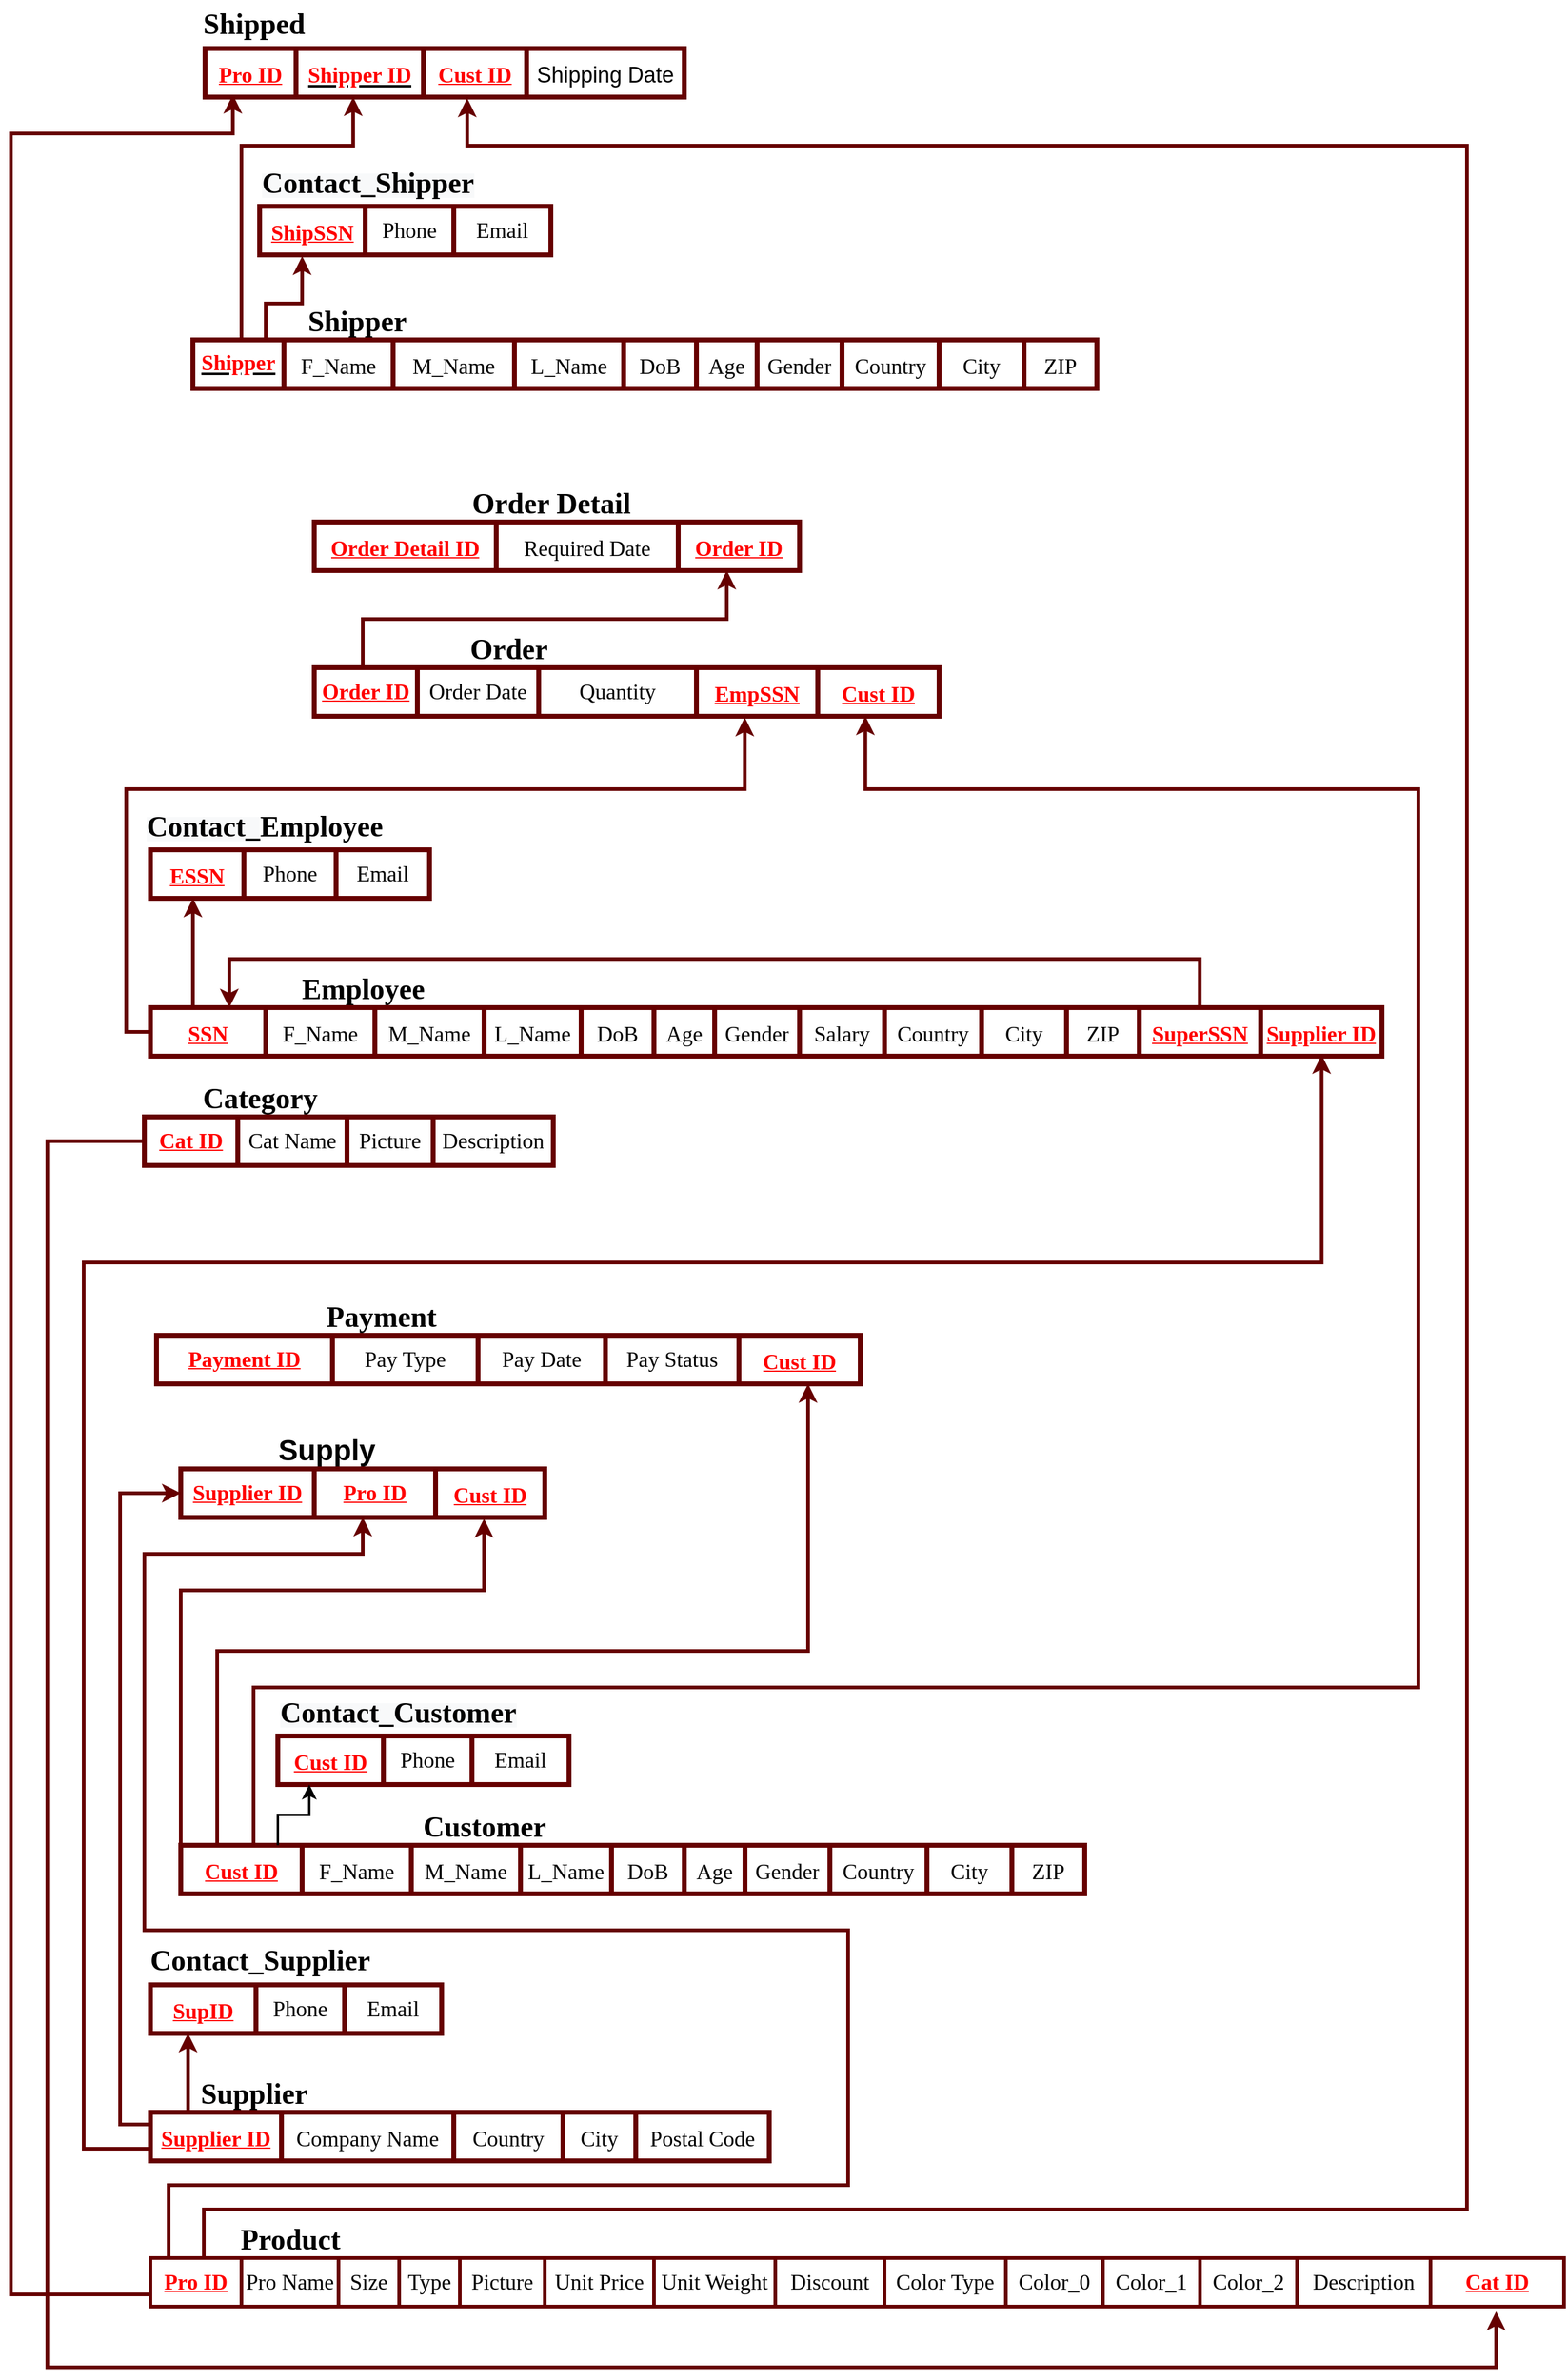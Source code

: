 <mxfile version="19.0.3" type="device"><diagram name="RDiagram" id="qb9KcJs8WoIzybdYQ-U_"><mxGraphModel dx="3010" dy="2294" grid="1" gridSize="10" guides="1" tooltips="1" connect="1" arrows="1" fold="1" page="1" pageScale="1" pageWidth="850" pageHeight="1100" math="0" shadow="0" extFonts="Permanent Marker^https://fonts.googleapis.com/css?family=Permanent+Marker"><root><mxCell id="Px_ik1HOynwrAyFiD82Y-0"/><mxCell id="Px_ik1HOynwrAyFiD82Y-1" parent="Px_ik1HOynwrAyFiD82Y-0"/><mxCell id="Px_ik1HOynwrAyFiD82Y-2" value="" style="shape=table;startSize=0;container=1;collapsible=0;childLayout=tableLayout;strokeWidth=3;strokeColor=#660000;" parent="Px_ik1HOynwrAyFiD82Y-1" vertex="1"><mxGeometry x="5" y="1500" width="1165" height="40" as="geometry"/></mxCell><mxCell id="Px_ik1HOynwrAyFiD82Y-3" value="" style="shape=tableRow;horizontal=0;startSize=0;swimlaneHead=0;swimlaneBody=0;top=0;left=0;bottom=0;right=0;collapsible=0;dropTarget=0;fillColor=none;points=[[0,0.5],[1,0.5]];portConstraint=eastwest;" parent="Px_ik1HOynwrAyFiD82Y-2" vertex="1"><mxGeometry width="1165" height="40" as="geometry"/></mxCell><mxCell id="Px_ik1HOynwrAyFiD82Y-4" value="&lt;font face=&quot;Times New Roman&quot; color=&quot;#ff0000&quot; style=&quot;font-size: 18px;&quot;&gt;&lt;u style=&quot;&quot;&gt;&lt;b style=&quot;&quot;&gt;Pro ID&lt;/b&gt;&lt;/u&gt;&lt;/font&gt;" style="shape=partialRectangle;html=1;whiteSpace=wrap;connectable=0;overflow=hidden;fillColor=none;top=0;left=0;bottom=0;right=0;pointerEvents=1;" parent="Px_ik1HOynwrAyFiD82Y-3" vertex="1"><mxGeometry width="75" height="40" as="geometry"><mxRectangle width="75" height="40" as="alternateBounds"/></mxGeometry></mxCell><mxCell id="Px_ik1HOynwrAyFiD82Y-5" value="&lt;font face=&quot;Times New Roman&quot; style=&quot;font-size: 18px;&quot;&gt;Pro Name&lt;/font&gt;" style="shape=partialRectangle;html=1;whiteSpace=wrap;connectable=0;overflow=hidden;fillColor=none;top=0;left=0;bottom=0;right=0;pointerEvents=1;" parent="Px_ik1HOynwrAyFiD82Y-3" vertex="1"><mxGeometry x="75" width="80" height="40" as="geometry"><mxRectangle width="80" height="40" as="alternateBounds"/></mxGeometry></mxCell><mxCell id="Px_ik1HOynwrAyFiD82Y-6" value="&lt;font face=&quot;Times New Roman&quot; style=&quot;font-size: 18px;&quot;&gt;Size&lt;/font&gt;" style="shape=partialRectangle;html=1;whiteSpace=wrap;connectable=0;overflow=hidden;fillColor=none;top=0;left=0;bottom=0;right=0;pointerEvents=1;" parent="Px_ik1HOynwrAyFiD82Y-3" vertex="1"><mxGeometry x="155" width="50" height="40" as="geometry"><mxRectangle width="50" height="40" as="alternateBounds"/></mxGeometry></mxCell><mxCell id="Px_ik1HOynwrAyFiD82Y-7" value="&lt;font face=&quot;Times New Roman&quot; style=&quot;font-size: 18px;&quot;&gt;Type&lt;/font&gt;" style="shape=partialRectangle;html=1;whiteSpace=wrap;connectable=0;overflow=hidden;fillColor=none;top=0;left=0;bottom=0;right=0;pointerEvents=1;" parent="Px_ik1HOynwrAyFiD82Y-3" vertex="1"><mxGeometry x="205" width="50" height="40" as="geometry"><mxRectangle width="50" height="40" as="alternateBounds"/></mxGeometry></mxCell><mxCell id="Px_ik1HOynwrAyFiD82Y-8" value="&lt;font face=&quot;Times New Roman&quot; style=&quot;font-size: 18px;&quot;&gt;Picture&lt;/font&gt;" style="shape=partialRectangle;html=1;whiteSpace=wrap;connectable=0;overflow=hidden;fillColor=none;top=0;left=0;bottom=0;right=0;pointerEvents=1;" parent="Px_ik1HOynwrAyFiD82Y-3" vertex="1"><mxGeometry x="255" width="70" height="40" as="geometry"><mxRectangle width="70" height="40" as="alternateBounds"/></mxGeometry></mxCell><mxCell id="Px_ik1HOynwrAyFiD82Y-9" value="&lt;font face=&quot;Times New Roman&quot; style=&quot;font-size: 18px;&quot;&gt;Unit Price&lt;/font&gt;" style="shape=partialRectangle;html=1;whiteSpace=wrap;connectable=0;overflow=hidden;fillColor=none;top=0;left=0;bottom=0;right=0;pointerEvents=1;" parent="Px_ik1HOynwrAyFiD82Y-3" vertex="1"><mxGeometry x="325" width="90" height="40" as="geometry"><mxRectangle width="90" height="40" as="alternateBounds"/></mxGeometry></mxCell><mxCell id="Px_ik1HOynwrAyFiD82Y-10" value="&lt;font face=&quot;Times New Roman&quot; style=&quot;font-size: 18px;&quot;&gt;Unit Weight&lt;/font&gt;" style="shape=partialRectangle;html=1;whiteSpace=wrap;connectable=0;overflow=hidden;fillColor=none;top=0;left=0;bottom=0;right=0;pointerEvents=1;" parent="Px_ik1HOynwrAyFiD82Y-3" vertex="1"><mxGeometry x="415" width="100" height="40" as="geometry"><mxRectangle width="100" height="40" as="alternateBounds"/></mxGeometry></mxCell><mxCell id="Px_ik1HOynwrAyFiD82Y-11" value="&lt;font face=&quot;Times New Roman&quot; style=&quot;font-size: 18px;&quot;&gt;Discount&lt;/font&gt;" style="shape=partialRectangle;html=1;whiteSpace=wrap;connectable=0;overflow=hidden;fillColor=none;top=0;left=0;bottom=0;right=0;pointerEvents=1;" parent="Px_ik1HOynwrAyFiD82Y-3" vertex="1"><mxGeometry x="515" width="90" height="40" as="geometry"><mxRectangle width="90" height="40" as="alternateBounds"/></mxGeometry></mxCell><mxCell id="Px_ik1HOynwrAyFiD82Y-12" value="&lt;font face=&quot;Times New Roman&quot; style=&quot;font-size: 18px;&quot;&gt;Color Type&lt;/font&gt;" style="shape=partialRectangle;html=1;whiteSpace=wrap;connectable=0;overflow=hidden;fillColor=none;top=0;left=0;bottom=0;right=0;pointerEvents=1;" parent="Px_ik1HOynwrAyFiD82Y-3" vertex="1"><mxGeometry x="605" width="100" height="40" as="geometry"><mxRectangle width="100" height="40" as="alternateBounds"/></mxGeometry></mxCell><mxCell id="Px_ik1HOynwrAyFiD82Y-13" value="&lt;font face=&quot;Times New Roman&quot; style=&quot;font-size: 18px;&quot;&gt;Color_0&lt;/font&gt;" style="shape=partialRectangle;html=1;whiteSpace=wrap;connectable=0;overflow=hidden;fillColor=none;top=0;left=0;bottom=0;right=0;pointerEvents=1;" parent="Px_ik1HOynwrAyFiD82Y-3" vertex="1"><mxGeometry x="705" width="80" height="40" as="geometry"><mxRectangle width="80" height="40" as="alternateBounds"/></mxGeometry></mxCell><mxCell id="Px_ik1HOynwrAyFiD82Y-14" value="&lt;span style=&quot;&quot;&gt;&lt;font face=&quot;Times New Roman&quot; style=&quot;font-size: 18px;&quot;&gt;Color_1&lt;/font&gt;&lt;/span&gt;" style="shape=partialRectangle;html=1;whiteSpace=wrap;connectable=0;overflow=hidden;fillColor=none;top=0;left=0;bottom=0;right=0;pointerEvents=1;" parent="Px_ik1HOynwrAyFiD82Y-3" vertex="1"><mxGeometry x="785" width="80" height="40" as="geometry"><mxRectangle width="80" height="40" as="alternateBounds"/></mxGeometry></mxCell><mxCell id="Px_ik1HOynwrAyFiD82Y-15" value="&lt;span style=&quot;&quot;&gt;&lt;font face=&quot;Times New Roman&quot; style=&quot;font-size: 18px;&quot;&gt;Color_2&lt;/font&gt;&lt;/span&gt;" style="shape=partialRectangle;html=1;whiteSpace=wrap;connectable=0;overflow=hidden;fillColor=none;top=0;left=0;bottom=0;right=0;pointerEvents=1;" parent="Px_ik1HOynwrAyFiD82Y-3" vertex="1"><mxGeometry x="865" width="80" height="40" as="geometry"><mxRectangle width="80" height="40" as="alternateBounds"/></mxGeometry></mxCell><mxCell id="Px_ik1HOynwrAyFiD82Y-16" value="&lt;font face=&quot;Times New Roman&quot; style=&quot;font-size: 18px;&quot;&gt;Description&lt;/font&gt;" style="shape=partialRectangle;html=1;whiteSpace=wrap;connectable=0;overflow=hidden;fillColor=none;top=0;left=0;bottom=0;right=0;pointerEvents=1;" parent="Px_ik1HOynwrAyFiD82Y-3" vertex="1"><mxGeometry x="945" width="110" height="40" as="geometry"><mxRectangle width="110" height="40" as="alternateBounds"/></mxGeometry></mxCell><mxCell id="nH_fjjgkngiCQXN7qbTK-0" value="&lt;b style=&quot;color: rgb(255, 0, 0); font-family: &amp;quot;Times New Roman&amp;quot;; font-size: 18px;&quot;&gt;&lt;u&gt;Cat ID&lt;/u&gt;&lt;/b&gt;" style="shape=partialRectangle;html=1;whiteSpace=wrap;connectable=0;overflow=hidden;fillColor=none;top=0;left=0;bottom=0;right=0;pointerEvents=1;" parent="Px_ik1HOynwrAyFiD82Y-3" vertex="1"><mxGeometry x="1055" width="110" height="40" as="geometry"><mxRectangle width="110" height="40" as="alternateBounds"/></mxGeometry></mxCell><mxCell id="Px_ik1HOynwrAyFiD82Y-17" value="&lt;font face=&quot;Times New Roman&quot; style=&quot;font-size: 24px;&quot; color=&quot;#000000&quot;&gt;&lt;b&gt;Product&lt;/b&gt;&lt;/font&gt;" style="text;html=1;align=center;verticalAlign=middle;resizable=0;points=[];autosize=1;strokeColor=none;fillColor=none;fontSize=18;fontColor=#FF0000;" parent="Px_ik1HOynwrAyFiD82Y-1" vertex="1"><mxGeometry x="70" y="1470" width="100" height="30" as="geometry"/></mxCell><mxCell id="Px_ik1HOynwrAyFiD82Y-18" value="" style="shape=table;startSize=0;container=1;collapsible=0;childLayout=tableLayout;fontSize=24;fontColor=#000000;strokeWidth=4;strokeColor=#660000;" parent="Px_ik1HOynwrAyFiD82Y-1" vertex="1"><mxGeometry x="5" y="470" width="1015" height="40" as="geometry"/></mxCell><mxCell id="vVlrVz7kpeK_mMkYyc2c-7" style="edgeStyle=orthogonalEdgeStyle;rounded=0;orthogonalLoop=1;jettySize=auto;html=1;fontSize=18;strokeWidth=3;exitX=0.852;exitY=0;exitDx=0;exitDy=0;exitPerimeter=0;strokeColor=#660000;" parent="Px_ik1HOynwrAyFiD82Y-18" source="Px_ik1HOynwrAyFiD82Y-19" target="Px_ik1HOynwrAyFiD82Y-19" edge="1"><mxGeometry relative="1" as="geometry"><mxPoint x="65" y="10" as="targetPoint"/><Array as="points"><mxPoint x="865" y="-40"/><mxPoint x="65" y="-40"/></Array></mxGeometry></mxCell><mxCell id="Px_ik1HOynwrAyFiD82Y-19" value="" style="shape=tableRow;horizontal=0;startSize=0;swimlaneHead=0;swimlaneBody=0;top=0;left=0;bottom=0;right=0;collapsible=0;dropTarget=0;fillColor=none;points=[[0,0.5],[1,0.5]];portConstraint=eastwest;fontSize=24;fontColor=#000000;strokeWidth=2;" parent="Px_ik1HOynwrAyFiD82Y-18" vertex="1"><mxGeometry width="1015" height="40" as="geometry"/></mxCell><mxCell id="Px_ik1HOynwrAyFiD82Y-20" value="&lt;b&gt;&lt;font style=&quot;font-size: 18px;&quot; face=&quot;Times New Roman&quot; color=&quot;#ff0000&quot;&gt;&lt;u&gt;SSN&lt;/u&gt;&lt;/font&gt;&lt;/b&gt;" style="shape=partialRectangle;html=1;whiteSpace=wrap;connectable=0;overflow=hidden;fillColor=none;top=0;left=0;bottom=0;right=0;pointerEvents=1;fontSize=24;fontColor=#000000;strokeWidth=2;" parent="Px_ik1HOynwrAyFiD82Y-19" vertex="1"><mxGeometry width="95" height="40" as="geometry"><mxRectangle width="95" height="40" as="alternateBounds"/></mxGeometry></mxCell><mxCell id="Px_ik1HOynwrAyFiD82Y-21" value="&lt;font style=&quot;font-size: 18px;&quot; face=&quot;Times New Roman&quot;&gt;F_Name&lt;/font&gt;" style="shape=partialRectangle;html=1;whiteSpace=wrap;connectable=0;overflow=hidden;fillColor=none;top=0;left=0;bottom=0;right=0;pointerEvents=1;fontSize=24;fontColor=#000000;strokeWidth=2;" parent="Px_ik1HOynwrAyFiD82Y-19" vertex="1"><mxGeometry x="95" width="90" height="40" as="geometry"><mxRectangle width="90" height="40" as="alternateBounds"/></mxGeometry></mxCell><mxCell id="Px_ik1HOynwrAyFiD82Y-22" value="&lt;font face=&quot;Times New Roman&quot; style=&quot;font-size: 18px;&quot;&gt;M_Name&lt;/font&gt;" style="shape=partialRectangle;html=1;whiteSpace=wrap;connectable=0;overflow=hidden;fillColor=none;top=0;left=0;bottom=0;right=0;pointerEvents=1;fontSize=24;fontColor=#000000;strokeWidth=2;" parent="Px_ik1HOynwrAyFiD82Y-19" vertex="1"><mxGeometry x="185" width="90" height="40" as="geometry"><mxRectangle width="90" height="40" as="alternateBounds"/></mxGeometry></mxCell><mxCell id="Px_ik1HOynwrAyFiD82Y-23" value="&lt;font face=&quot;Times New Roman&quot; style=&quot;font-size: 18px;&quot;&gt;L_Name&lt;/font&gt;" style="shape=partialRectangle;html=1;whiteSpace=wrap;connectable=0;overflow=hidden;fillColor=none;top=0;left=0;bottom=0;right=0;pointerEvents=1;fontSize=24;fontColor=#000000;strokeWidth=2;" parent="Px_ik1HOynwrAyFiD82Y-19" vertex="1"><mxGeometry x="275" width="80" height="40" as="geometry"><mxRectangle width="80" height="40" as="alternateBounds"/></mxGeometry></mxCell><mxCell id="Px_ik1HOynwrAyFiD82Y-24" value="&lt;font face=&quot;Times New Roman&quot; style=&quot;font-size: 18px;&quot;&gt;DoB&lt;/font&gt;" style="shape=partialRectangle;html=1;whiteSpace=wrap;connectable=0;overflow=hidden;fillColor=none;top=0;left=0;bottom=0;right=0;pointerEvents=1;fontSize=24;fontColor=#000000;strokeWidth=2;" parent="Px_ik1HOynwrAyFiD82Y-19" vertex="1"><mxGeometry x="355" width="60" height="40" as="geometry"><mxRectangle width="60" height="40" as="alternateBounds"/></mxGeometry></mxCell><mxCell id="Px_ik1HOynwrAyFiD82Y-25" value="&lt;font face=&quot;Times New Roman&quot; style=&quot;font-size: 18px;&quot;&gt;Age&lt;/font&gt;" style="shape=partialRectangle;html=1;whiteSpace=wrap;connectable=0;overflow=hidden;fillColor=none;top=0;left=0;bottom=0;right=0;pointerEvents=1;fontSize=24;fontColor=#000000;strokeWidth=2;" parent="Px_ik1HOynwrAyFiD82Y-19" vertex="1"><mxGeometry x="415" width="50" height="40" as="geometry"><mxRectangle width="50" height="40" as="alternateBounds"/></mxGeometry></mxCell><mxCell id="Px_ik1HOynwrAyFiD82Y-26" value="&lt;font face=&quot;Times New Roman&quot; style=&quot;font-size: 18px;&quot;&gt;Gender&lt;/font&gt;" style="shape=partialRectangle;html=1;whiteSpace=wrap;connectable=0;overflow=hidden;fillColor=none;top=0;left=0;bottom=0;right=0;pointerEvents=1;fontSize=24;fontColor=#000000;strokeWidth=2;" parent="Px_ik1HOynwrAyFiD82Y-19" vertex="1"><mxGeometry x="465" width="70" height="40" as="geometry"><mxRectangle width="70" height="40" as="alternateBounds"/></mxGeometry></mxCell><mxCell id="Px_ik1HOynwrAyFiD82Y-27" value="&lt;span style=&quot;&quot;&gt;&lt;font face=&quot;Times New Roman&quot; style=&quot;font-size: 18px;&quot;&gt;Salary&lt;/font&gt;&lt;/span&gt;" style="shape=partialRectangle;html=1;whiteSpace=wrap;connectable=0;overflow=hidden;fillColor=none;top=0;left=0;bottom=0;right=0;pointerEvents=1;fontSize=24;fontColor=#000000;strokeWidth=2;" parent="Px_ik1HOynwrAyFiD82Y-19" vertex="1"><mxGeometry x="535" width="70" height="40" as="geometry"><mxRectangle width="70" height="40" as="alternateBounds"/></mxGeometry></mxCell><mxCell id="Px_ik1HOynwrAyFiD82Y-28" value="&lt;font face=&quot;Times New Roman&quot; style=&quot;font-size: 18px;&quot;&gt;Country&lt;/font&gt;" style="shape=partialRectangle;html=1;whiteSpace=wrap;connectable=0;overflow=hidden;fillColor=none;top=0;left=0;bottom=0;right=0;pointerEvents=1;fontSize=24;fontColor=#000000;strokeWidth=2;" parent="Px_ik1HOynwrAyFiD82Y-19" vertex="1"><mxGeometry x="605" width="80" height="40" as="geometry"><mxRectangle width="80" height="40" as="alternateBounds"/></mxGeometry></mxCell><mxCell id="Px_ik1HOynwrAyFiD82Y-29" value="&lt;font face=&quot;Times New Roman&quot; style=&quot;font-size: 18px;&quot;&gt;City&lt;/font&gt;" style="shape=partialRectangle;html=1;whiteSpace=wrap;connectable=0;overflow=hidden;fillColor=none;top=0;left=0;bottom=0;right=0;pointerEvents=1;fontSize=24;fontColor=#000000;strokeWidth=2;" parent="Px_ik1HOynwrAyFiD82Y-19" vertex="1"><mxGeometry x="685" width="70" height="40" as="geometry"><mxRectangle width="70" height="40" as="alternateBounds"/></mxGeometry></mxCell><mxCell id="Px_ik1HOynwrAyFiD82Y-30" value="&lt;font face=&quot;Times New Roman&quot; style=&quot;font-size: 18px;&quot;&gt;ZIP&lt;/font&gt;" style="shape=partialRectangle;html=1;whiteSpace=wrap;connectable=0;overflow=hidden;fillColor=none;top=0;left=0;bottom=0;right=0;pointerEvents=1;fontSize=24;fontColor=#000000;strokeWidth=2;" parent="Px_ik1HOynwrAyFiD82Y-19" vertex="1"><mxGeometry x="755" width="60" height="40" as="geometry"><mxRectangle width="60" height="40" as="alternateBounds"/></mxGeometry></mxCell><mxCell id="VZ_CkedPubia_VXFQHKI-0" value="&lt;b style=&quot;&quot;&gt;&lt;font style=&quot;font-size: 18px;&quot; face=&quot;Times New Roman&quot; color=&quot;#ff0000&quot;&gt;&lt;u&gt;SuperSSN&lt;/u&gt;&lt;/font&gt;&lt;/b&gt;" style="shape=partialRectangle;html=1;whiteSpace=wrap;connectable=0;overflow=hidden;fillColor=none;top=0;left=0;bottom=0;right=0;pointerEvents=1;fontSize=24;fontColor=#000000;strokeWidth=2;" parent="Px_ik1HOynwrAyFiD82Y-19" vertex="1"><mxGeometry x="815" width="100" height="40" as="geometry"><mxRectangle width="100" height="40" as="alternateBounds"/></mxGeometry></mxCell><mxCell id="vVlrVz7kpeK_mMkYyc2c-0" value="&lt;b style=&quot;color: rgb(255, 0, 0); font-family: &amp;quot;Times New Roman&amp;quot;; font-size: 18px;&quot;&gt;&lt;u&gt;Supplier ID&lt;/u&gt;&lt;/b&gt;" style="shape=partialRectangle;html=1;whiteSpace=wrap;connectable=0;overflow=hidden;fillColor=none;top=0;left=0;bottom=0;right=0;pointerEvents=1;fontSize=24;fontColor=#000000;strokeWidth=2;" parent="Px_ik1HOynwrAyFiD82Y-19" vertex="1"><mxGeometry x="915" width="100" height="40" as="geometry"><mxRectangle width="100" height="40" as="alternateBounds"/></mxGeometry></mxCell><mxCell id="Px_ik1HOynwrAyFiD82Y-31" value="&lt;font style=&quot;font-size: 24px;&quot; color=&quot;#000000&quot;&gt;&lt;b&gt;Employee&lt;/b&gt;&lt;/font&gt;" style="text;html=1;align=center;verticalAlign=middle;resizable=0;points=[];autosize=1;strokeColor=none;fillColor=none;fontSize=18;fontFamily=Times New Roman;fontColor=#FF0000;" parent="Px_ik1HOynwrAyFiD82Y-1" vertex="1"><mxGeometry x="120" y="440" width="120" height="30" as="geometry"/></mxCell><mxCell id="Px_ik1HOynwrAyFiD82Y-32" value="" style="shape=table;startSize=0;container=1;collapsible=0;childLayout=tableLayout;fontSize=24;fontColor=#000000;strokeWidth=4;strokeColor=#660000;" parent="Px_ik1HOynwrAyFiD82Y-1" vertex="1"><mxGeometry x="30" y="1160" width="745" height="40" as="geometry"/></mxCell><mxCell id="Px_ik1HOynwrAyFiD82Y-33" value="" style="shape=tableRow;horizontal=0;startSize=0;swimlaneHead=0;swimlaneBody=0;top=0;left=0;bottom=0;right=0;collapsible=0;dropTarget=0;fillColor=none;points=[[0,0.5],[1,0.5]];portConstraint=eastwest;fontSize=24;fontColor=#000000;strokeWidth=2;" parent="Px_ik1HOynwrAyFiD82Y-32" vertex="1"><mxGeometry width="745" height="40" as="geometry"/></mxCell><mxCell id="Px_ik1HOynwrAyFiD82Y-34" value="&lt;b&gt;&lt;font style=&quot;font-size: 18px;&quot; face=&quot;Times New Roman&quot; color=&quot;#ff0000&quot;&gt;&lt;u&gt;Cust ID&lt;/u&gt;&lt;/font&gt;&lt;/b&gt;" style="shape=partialRectangle;html=1;whiteSpace=wrap;connectable=0;overflow=hidden;fillColor=none;top=0;left=0;bottom=0;right=0;pointerEvents=1;fontSize=24;fontColor=#000000;strokeWidth=2;" parent="Px_ik1HOynwrAyFiD82Y-33" vertex="1"><mxGeometry width="100" height="40" as="geometry"><mxRectangle width="100" height="40" as="alternateBounds"/></mxGeometry></mxCell><mxCell id="Px_ik1HOynwrAyFiD82Y-35" value="&lt;font style=&quot;font-size: 18px;&quot; face=&quot;Times New Roman&quot;&gt;F_Name&lt;/font&gt;" style="shape=partialRectangle;html=1;whiteSpace=wrap;connectable=0;overflow=hidden;fillColor=none;top=0;left=0;bottom=0;right=0;pointerEvents=1;fontSize=24;fontColor=#000000;strokeWidth=2;" parent="Px_ik1HOynwrAyFiD82Y-33" vertex="1"><mxGeometry x="100" width="90" height="40" as="geometry"><mxRectangle width="90" height="40" as="alternateBounds"/></mxGeometry></mxCell><mxCell id="Px_ik1HOynwrAyFiD82Y-36" value="&lt;font face=&quot;Times New Roman&quot; style=&quot;font-size: 18px;&quot;&gt;M_Name&lt;/font&gt;" style="shape=partialRectangle;html=1;whiteSpace=wrap;connectable=0;overflow=hidden;fillColor=none;top=0;left=0;bottom=0;right=0;pointerEvents=1;fontSize=24;fontColor=#000000;strokeWidth=2;" parent="Px_ik1HOynwrAyFiD82Y-33" vertex="1"><mxGeometry x="190" width="90" height="40" as="geometry"><mxRectangle width="90" height="40" as="alternateBounds"/></mxGeometry></mxCell><mxCell id="Px_ik1HOynwrAyFiD82Y-37" value="&lt;font face=&quot;Times New Roman&quot; style=&quot;font-size: 18px;&quot;&gt;L_Name&lt;/font&gt;" style="shape=partialRectangle;html=1;whiteSpace=wrap;connectable=0;overflow=hidden;fillColor=none;top=0;left=0;bottom=0;right=0;pointerEvents=1;fontSize=24;fontColor=#000000;strokeWidth=2;" parent="Px_ik1HOynwrAyFiD82Y-33" vertex="1"><mxGeometry x="280" width="75" height="40" as="geometry"><mxRectangle width="75" height="40" as="alternateBounds"/></mxGeometry></mxCell><mxCell id="Px_ik1HOynwrAyFiD82Y-38" value="&lt;font face=&quot;Times New Roman&quot; style=&quot;font-size: 18px;&quot;&gt;DoB&lt;/font&gt;" style="shape=partialRectangle;html=1;whiteSpace=wrap;connectable=0;overflow=hidden;fillColor=none;top=0;left=0;bottom=0;right=0;pointerEvents=1;fontSize=24;fontColor=#000000;strokeWidth=2;" parent="Px_ik1HOynwrAyFiD82Y-33" vertex="1"><mxGeometry x="355" width="60" height="40" as="geometry"><mxRectangle width="60" height="40" as="alternateBounds"/></mxGeometry></mxCell><mxCell id="Px_ik1HOynwrAyFiD82Y-39" value="&lt;font face=&quot;Times New Roman&quot; style=&quot;font-size: 18px;&quot;&gt;Age&lt;/font&gt;" style="shape=partialRectangle;html=1;whiteSpace=wrap;connectable=0;overflow=hidden;fillColor=none;top=0;left=0;bottom=0;right=0;pointerEvents=1;fontSize=24;fontColor=#000000;strokeWidth=2;" parent="Px_ik1HOynwrAyFiD82Y-33" vertex="1"><mxGeometry x="415" width="50" height="40" as="geometry"><mxRectangle width="50" height="40" as="alternateBounds"/></mxGeometry></mxCell><mxCell id="Px_ik1HOynwrAyFiD82Y-40" value="&lt;font face=&quot;Times New Roman&quot; style=&quot;font-size: 18px;&quot;&gt;Gender&lt;/font&gt;" style="shape=partialRectangle;html=1;whiteSpace=wrap;connectable=0;overflow=hidden;fillColor=none;top=0;left=0;bottom=0;right=0;pointerEvents=1;fontSize=24;fontColor=#000000;strokeWidth=2;" parent="Px_ik1HOynwrAyFiD82Y-33" vertex="1"><mxGeometry x="465" width="70" height="40" as="geometry"><mxRectangle width="70" height="40" as="alternateBounds"/></mxGeometry></mxCell><mxCell id="Px_ik1HOynwrAyFiD82Y-41" value="&lt;font face=&quot;Times New Roman&quot; style=&quot;font-size: 18px;&quot;&gt;Country&lt;/font&gt;" style="shape=partialRectangle;html=1;whiteSpace=wrap;connectable=0;overflow=hidden;fillColor=none;top=0;left=0;bottom=0;right=0;pointerEvents=1;fontSize=24;fontColor=#000000;strokeWidth=2;" parent="Px_ik1HOynwrAyFiD82Y-33" vertex="1"><mxGeometry x="535" width="80" height="40" as="geometry"><mxRectangle width="80" height="40" as="alternateBounds"/></mxGeometry></mxCell><mxCell id="Px_ik1HOynwrAyFiD82Y-42" value="&lt;font face=&quot;Times New Roman&quot; style=&quot;font-size: 18px;&quot;&gt;City&lt;/font&gt;" style="shape=partialRectangle;html=1;whiteSpace=wrap;connectable=0;overflow=hidden;fillColor=none;top=0;left=0;bottom=0;right=0;pointerEvents=1;fontSize=24;fontColor=#000000;strokeWidth=2;" parent="Px_ik1HOynwrAyFiD82Y-33" vertex="1"><mxGeometry x="615" width="70" height="40" as="geometry"><mxRectangle width="70" height="40" as="alternateBounds"/></mxGeometry></mxCell><mxCell id="Px_ik1HOynwrAyFiD82Y-43" value="&lt;font face=&quot;Times New Roman&quot; style=&quot;font-size: 18px;&quot;&gt;ZIP&lt;/font&gt;" style="shape=partialRectangle;html=1;whiteSpace=wrap;connectable=0;overflow=hidden;fillColor=none;top=0;left=0;bottom=0;right=0;pointerEvents=1;fontSize=24;fontColor=#000000;strokeWidth=2;" parent="Px_ik1HOynwrAyFiD82Y-33" vertex="1"><mxGeometry x="685" width="60" height="40" as="geometry"><mxRectangle width="60" height="40" as="alternateBounds"/></mxGeometry></mxCell><mxCell id="Px_ik1HOynwrAyFiD82Y-45" value="&lt;b&gt;&lt;font color=&quot;#000000&quot;&gt;Shipper&lt;/font&gt;&lt;/b&gt;" style="text;html=1;align=center;verticalAlign=middle;resizable=0;points=[];autosize=1;strokeColor=none;fillColor=none;fontSize=24;fontFamily=Times New Roman;fontColor=#FF0000;" parent="Px_ik1HOynwrAyFiD82Y-1" vertex="1"><mxGeometry x="125" y="-110" width="100" height="30" as="geometry"/></mxCell><mxCell id="Px_ik1HOynwrAyFiD82Y-46" value="" style="shape=table;startSize=0;container=1;collapsible=0;childLayout=tableLayout;fontFamily=Times New Roman;fontSize=18;fontColor=#000000;strokeWidth=4;strokeColor=#660000;" parent="Px_ik1HOynwrAyFiD82Y-1" vertex="1"><mxGeometry x="140" y="190" width="515" height="40" as="geometry"/></mxCell><mxCell id="Px_ik1HOynwrAyFiD82Y-47" value="" style="shape=tableRow;horizontal=0;startSize=0;swimlaneHead=0;swimlaneBody=0;top=0;left=0;bottom=0;right=0;collapsible=0;dropTarget=0;fillColor=none;points=[[0,0.5],[1,0.5]];portConstraint=eastwest;fontFamily=Times New Roman;fontSize=18;fontColor=#000000;strokeWidth=2;" parent="Px_ik1HOynwrAyFiD82Y-46" vertex="1"><mxGeometry width="515" height="40" as="geometry"/></mxCell><mxCell id="Px_ik1HOynwrAyFiD82Y-48" value="&lt;b&gt;&lt;font color=&quot;#ff0000&quot; style=&quot;font-size: 18px;&quot;&gt;&lt;u style=&quot;&quot;&gt;Order ID&lt;/u&gt;&lt;/font&gt;&lt;/b&gt;" style="shape=partialRectangle;html=1;whiteSpace=wrap;connectable=0;overflow=hidden;fillColor=none;top=0;left=0;bottom=0;right=0;pointerEvents=1;fontFamily=Times New Roman;fontSize=18;fontColor=#000000;strokeWidth=2;" parent="Px_ik1HOynwrAyFiD82Y-47" vertex="1"><mxGeometry width="85" height="40" as="geometry"><mxRectangle width="85" height="40" as="alternateBounds"/></mxGeometry></mxCell><mxCell id="Px_ik1HOynwrAyFiD82Y-49" value="Order Date" style="shape=partialRectangle;html=1;whiteSpace=wrap;connectable=0;overflow=hidden;fillColor=none;top=0;left=0;bottom=0;right=0;pointerEvents=1;fontFamily=Times New Roman;fontSize=18;fontColor=#000000;strokeWidth=2;" parent="Px_ik1HOynwrAyFiD82Y-47" vertex="1"><mxGeometry x="85" width="100" height="40" as="geometry"><mxRectangle width="100" height="40" as="alternateBounds"/></mxGeometry></mxCell><mxCell id="Px_ik1HOynwrAyFiD82Y-50" value="Quantity" style="shape=partialRectangle;html=1;whiteSpace=wrap;connectable=0;overflow=hidden;fillColor=none;top=0;left=0;bottom=0;right=0;pointerEvents=1;fontFamily=Times New Roman;fontSize=18;fontColor=#000000;strokeWidth=2;" parent="Px_ik1HOynwrAyFiD82Y-47" vertex="1"><mxGeometry x="185" width="130" height="40" as="geometry"><mxRectangle width="130" height="40" as="alternateBounds"/></mxGeometry></mxCell><mxCell id="B9BfSmtW-dqfVdw0dFXs-0" value="&lt;b style=&quot;font-family: Helvetica; font-size: 24px;&quot;&gt;&lt;font style=&quot;font-size: 18px;&quot; face=&quot;Times New Roman&quot; color=&quot;#ff0000&quot;&gt;&lt;u&gt;EmpSSN&lt;/u&gt;&lt;/font&gt;&lt;/b&gt;" style="shape=partialRectangle;html=1;whiteSpace=wrap;connectable=0;overflow=hidden;fillColor=none;top=0;left=0;bottom=0;right=0;pointerEvents=1;fontFamily=Times New Roman;fontSize=18;fontColor=#000000;strokeWidth=2;" parent="Px_ik1HOynwrAyFiD82Y-47" vertex="1"><mxGeometry x="315" width="100" height="40" as="geometry"><mxRectangle width="100" height="40" as="alternateBounds"/></mxGeometry></mxCell><mxCell id="5CMDlnrJTfT1IVc5OmiC-0" value="&lt;b style=&quot;font-family: Helvetica; font-size: 24px;&quot;&gt;&lt;font style=&quot;font-size: 18px;&quot; face=&quot;Times New Roman&quot; color=&quot;#ff0000&quot;&gt;&lt;u&gt;Cust ID&lt;/u&gt;&lt;/font&gt;&lt;/b&gt;" style="shape=partialRectangle;html=1;whiteSpace=wrap;connectable=0;overflow=hidden;fillColor=none;top=0;left=0;bottom=0;right=0;pointerEvents=1;fontFamily=Times New Roman;fontSize=18;fontColor=#000000;strokeWidth=2;" parent="Px_ik1HOynwrAyFiD82Y-47" vertex="1"><mxGeometry x="415" width="100" height="40" as="geometry"><mxRectangle width="100" height="40" as="alternateBounds"/></mxGeometry></mxCell><mxCell id="Px_ik1HOynwrAyFiD82Y-51" value="&lt;b&gt;&lt;font style=&quot;font-size: 24px;&quot;&gt;Order&lt;/font&gt;&lt;/b&gt;" style="text;html=1;align=center;verticalAlign=middle;resizable=0;points=[];autosize=1;strokeColor=none;fillColor=none;fontSize=18;fontFamily=Times New Roman;fontColor=#000000;" parent="Px_ik1HOynwrAyFiD82Y-1" vertex="1"><mxGeometry x="260" y="160" width="80" height="30" as="geometry"/></mxCell><mxCell id="Px_ik1HOynwrAyFiD82Y-52" value="" style="shape=table;startSize=0;container=1;collapsible=0;childLayout=tableLayout;fontFamily=Times New Roman;fontSize=24;fontColor=#FF0000;strokeWidth=4;strokeColor=#660000;" parent="Px_ik1HOynwrAyFiD82Y-1" vertex="1"><mxGeometry x="140" y="70" width="400" height="40" as="geometry"/></mxCell><mxCell id="Px_ik1HOynwrAyFiD82Y-53" value="" style="shape=tableRow;horizontal=0;startSize=0;swimlaneHead=0;swimlaneBody=0;top=0;left=0;bottom=0;right=0;collapsible=0;dropTarget=0;fillColor=none;points=[[0,0.5],[1,0.5]];portConstraint=eastwest;fontFamily=Times New Roman;fontSize=24;fontColor=#FF0000;strokeWidth=2;" parent="Px_ik1HOynwrAyFiD82Y-52" vertex="1"><mxGeometry width="400" height="40" as="geometry"/></mxCell><mxCell id="Px_ik1HOynwrAyFiD82Y-54" value="&lt;font style=&quot;font-size: 18px;&quot;&gt;&lt;b&gt;&lt;u&gt;Order Detail ID&lt;/u&gt;&lt;/b&gt;&lt;/font&gt;" style="shape=partialRectangle;html=1;whiteSpace=wrap;connectable=0;overflow=hidden;fillColor=none;top=0;left=0;bottom=0;right=0;pointerEvents=1;fontFamily=Times New Roman;fontSize=24;fontColor=#FF0000;strokeWidth=2;" parent="Px_ik1HOynwrAyFiD82Y-53" vertex="1"><mxGeometry width="150" height="40" as="geometry"><mxRectangle width="150" height="40" as="alternateBounds"/></mxGeometry></mxCell><mxCell id="Px_ik1HOynwrAyFiD82Y-55" value="&lt;span style=&quot;color: rgb(0, 0, 0); font-size: 18px;&quot;&gt;Required Date&lt;/span&gt;" style="shape=partialRectangle;html=1;whiteSpace=wrap;connectable=0;overflow=hidden;fillColor=none;top=0;left=0;bottom=0;right=0;pointerEvents=1;fontFamily=Times New Roman;fontSize=24;fontColor=#FF0000;strokeWidth=2;" parent="Px_ik1HOynwrAyFiD82Y-53" vertex="1"><mxGeometry x="150" width="150" height="40" as="geometry"><mxRectangle width="150" height="40" as="alternateBounds"/></mxGeometry></mxCell><mxCell id="FGxNLYFlvG0QPTuHCXwM-0" value="&lt;b style=&quot;color: rgb(0, 0, 0); font-size: 18px;&quot;&gt;&lt;font color=&quot;#ff0000&quot;&gt;&lt;u&gt;Order ID&lt;/u&gt;&lt;/font&gt;&lt;/b&gt;" style="shape=partialRectangle;html=1;whiteSpace=wrap;connectable=0;overflow=hidden;fillColor=none;top=0;left=0;bottom=0;right=0;pointerEvents=1;fontFamily=Times New Roman;fontSize=24;fontColor=#FF0000;strokeWidth=2;" parent="Px_ik1HOynwrAyFiD82Y-53" vertex="1"><mxGeometry x="300" width="100" height="40" as="geometry"><mxRectangle width="100" height="40" as="alternateBounds"/></mxGeometry></mxCell><mxCell id="Px_ik1HOynwrAyFiD82Y-56" value="&lt;span style=&quot;font-size: 24px;&quot;&gt;&lt;b style=&quot;&quot;&gt;Order Detail&lt;/b&gt;&lt;/span&gt;" style="text;html=1;align=center;verticalAlign=middle;resizable=0;points=[];autosize=1;strokeColor=none;fillColor=none;fontSize=18;fontFamily=Times New Roman;fontColor=#000000;" parent="Px_ik1HOynwrAyFiD82Y-1" vertex="1"><mxGeometry x="260" y="40" width="150" height="30" as="geometry"/></mxCell><mxCell id="Px_ik1HOynwrAyFiD82Y-57" value="" style="shape=table;startSize=0;container=1;collapsible=0;childLayout=tableLayout;fontFamily=Times New Roman;fontSize=18;fontColor=#000000;strokeWidth=4;strokeColor=#660000;" parent="Px_ik1HOynwrAyFiD82Y-1" vertex="1"><mxGeometry x="10" y="740" width="580" height="40" as="geometry"/></mxCell><mxCell id="Px_ik1HOynwrAyFiD82Y-58" value="" style="shape=tableRow;horizontal=0;startSize=0;swimlaneHead=0;swimlaneBody=0;top=0;left=0;bottom=0;right=0;collapsible=0;dropTarget=0;fillColor=none;points=[[0,0.5],[1,0.5]];portConstraint=eastwest;fontFamily=Times New Roman;fontSize=18;fontColor=#000000;strokeWidth=2;" parent="Px_ik1HOynwrAyFiD82Y-57" vertex="1"><mxGeometry width="580" height="40" as="geometry"/></mxCell><mxCell id="Px_ik1HOynwrAyFiD82Y-59" value="&lt;font color=&quot;#ff0000&quot;&gt;&lt;u&gt;&lt;b&gt;Payment ID&lt;/b&gt;&lt;/u&gt;&lt;/font&gt;" style="shape=partialRectangle;html=1;whiteSpace=wrap;connectable=0;overflow=hidden;fillColor=none;top=0;left=0;bottom=0;right=0;pointerEvents=1;fontFamily=Times New Roman;fontSize=18;fontColor=#000000;strokeWidth=2;" parent="Px_ik1HOynwrAyFiD82Y-58" vertex="1"><mxGeometry width="145" height="40" as="geometry"><mxRectangle width="145" height="40" as="alternateBounds"/></mxGeometry></mxCell><mxCell id="Px_ik1HOynwrAyFiD82Y-60" value="Pay Type" style="shape=partialRectangle;html=1;whiteSpace=wrap;connectable=0;overflow=hidden;fillColor=none;top=0;left=0;bottom=0;right=0;pointerEvents=1;fontFamily=Times New Roman;fontSize=18;fontColor=#000000;strokeWidth=2;" parent="Px_ik1HOynwrAyFiD82Y-58" vertex="1"><mxGeometry x="145" width="120" height="40" as="geometry"><mxRectangle width="120" height="40" as="alternateBounds"/></mxGeometry></mxCell><mxCell id="Px_ik1HOynwrAyFiD82Y-61" value="Pay Date" style="shape=partialRectangle;html=1;whiteSpace=wrap;connectable=0;overflow=hidden;fillColor=none;top=0;left=0;bottom=0;right=0;pointerEvents=1;fontFamily=Times New Roman;fontSize=18;fontColor=#000000;strokeWidth=2;" parent="Px_ik1HOynwrAyFiD82Y-58" vertex="1"><mxGeometry x="265" width="105" height="40" as="geometry"><mxRectangle width="105" height="40" as="alternateBounds"/></mxGeometry></mxCell><mxCell id="Px_ik1HOynwrAyFiD82Y-62" value="Pay Status" style="shape=partialRectangle;html=1;whiteSpace=wrap;connectable=0;overflow=hidden;fillColor=none;top=0;left=0;bottom=0;right=0;pointerEvents=1;fontFamily=Times New Roman;fontSize=18;fontColor=#000000;strokeWidth=2;" parent="Px_ik1HOynwrAyFiD82Y-58" vertex="1"><mxGeometry x="370" width="110" height="40" as="geometry"><mxRectangle width="110" height="40" as="alternateBounds"/></mxGeometry></mxCell><mxCell id="27kNjVY46uSps5ClFm7r-0" value="&lt;b style=&quot;font-family: Helvetica; font-size: 24px;&quot;&gt;&lt;font style=&quot;font-size: 18px;&quot; face=&quot;Times New Roman&quot; color=&quot;#ff0000&quot;&gt;&lt;u&gt;Cust ID&lt;/u&gt;&lt;/font&gt;&lt;/b&gt;" style="shape=partialRectangle;html=1;whiteSpace=wrap;connectable=0;overflow=hidden;fillColor=none;top=0;left=0;bottom=0;right=0;pointerEvents=1;fontFamily=Times New Roman;fontSize=18;fontColor=#000000;strokeWidth=2;" parent="Px_ik1HOynwrAyFiD82Y-58" vertex="1"><mxGeometry x="480" width="100" height="40" as="geometry"><mxRectangle width="100" height="40" as="alternateBounds"/></mxGeometry></mxCell><mxCell id="Px_ik1HOynwrAyFiD82Y-63" value="&lt;font color=&quot;#000000&quot; style=&quot;font-size: 24px;&quot;&gt;&lt;b&gt;Payment&lt;/b&gt;&lt;/font&gt;" style="text;html=1;align=center;verticalAlign=middle;resizable=0;points=[];autosize=1;strokeColor=none;fillColor=none;fontSize=18;fontFamily=Times New Roman;fontColor=#FF0000;" parent="Px_ik1HOynwrAyFiD82Y-1" vertex="1"><mxGeometry x="140" y="710" width="110" height="30" as="geometry"/></mxCell><mxCell id="Px_ik1HOynwrAyFiD82Y-64" value="" style="shape=table;startSize=0;container=1;collapsible=0;childLayout=tableLayout;fontFamily=Times New Roman;fontSize=24;fontColor=#000000;strokeWidth=4;strokeColor=#660000;" parent="Px_ik1HOynwrAyFiD82Y-1" vertex="1"><mxGeometry x="5" y="1380" width="510" height="40" as="geometry"/></mxCell><mxCell id="Px_ik1HOynwrAyFiD82Y-65" value="" style="shape=tableRow;horizontal=0;startSize=0;swimlaneHead=0;swimlaneBody=0;top=0;left=0;bottom=0;right=0;collapsible=0;dropTarget=0;fillColor=none;points=[[0,0.5],[1,0.5]];portConstraint=eastwest;fontFamily=Times New Roman;fontSize=24;fontColor=#000000;strokeWidth=2;" parent="Px_ik1HOynwrAyFiD82Y-64" vertex="1"><mxGeometry width="510" height="40" as="geometry"/></mxCell><mxCell id="Px_ik1HOynwrAyFiD82Y-66" value="&lt;font color=&quot;#ff0000&quot; style=&quot;font-size: 18px;&quot;&gt;&lt;b&gt;&lt;u&gt;Supplier ID&lt;/u&gt;&lt;/b&gt;&lt;/font&gt;" style="shape=partialRectangle;html=1;whiteSpace=wrap;connectable=0;overflow=hidden;fillColor=none;top=0;left=0;bottom=0;right=0;pointerEvents=1;fontFamily=Times New Roman;fontSize=24;fontColor=#000000;strokeWidth=2;" parent="Px_ik1HOynwrAyFiD82Y-65" vertex="1"><mxGeometry width="108" height="40" as="geometry"><mxRectangle width="108" height="40" as="alternateBounds"/></mxGeometry></mxCell><mxCell id="Px_ik1HOynwrAyFiD82Y-67" value="&lt;font style=&quot;font-size: 18px;&quot;&gt;Company Name&lt;/font&gt;" style="shape=partialRectangle;html=1;whiteSpace=wrap;connectable=0;overflow=hidden;fillColor=none;top=0;left=0;bottom=0;right=0;pointerEvents=1;fontFamily=Times New Roman;fontSize=24;fontColor=#000000;strokeWidth=2;" parent="Px_ik1HOynwrAyFiD82Y-65" vertex="1"><mxGeometry x="108" width="142" height="40" as="geometry"><mxRectangle width="142" height="40" as="alternateBounds"/></mxGeometry></mxCell><mxCell id="Px_ik1HOynwrAyFiD82Y-68" value="&lt;font style=&quot;font-size: 18px;&quot;&gt;Country&lt;/font&gt;" style="shape=partialRectangle;html=1;whiteSpace=wrap;connectable=0;overflow=hidden;fillColor=none;top=0;left=0;bottom=0;right=0;pointerEvents=1;fontFamily=Times New Roman;fontSize=24;fontColor=#000000;strokeWidth=2;" parent="Px_ik1HOynwrAyFiD82Y-65" vertex="1"><mxGeometry x="250" width="90" height="40" as="geometry"><mxRectangle width="90" height="40" as="alternateBounds"/></mxGeometry></mxCell><mxCell id="Px_ik1HOynwrAyFiD82Y-69" value="&lt;font style=&quot;font-size: 18px;&quot;&gt;City&lt;/font&gt;" style="shape=partialRectangle;html=1;whiteSpace=wrap;connectable=0;overflow=hidden;fillColor=none;top=0;left=0;bottom=0;right=0;pointerEvents=1;fontFamily=Times New Roman;fontSize=24;fontColor=#000000;strokeWidth=2;" parent="Px_ik1HOynwrAyFiD82Y-65" vertex="1"><mxGeometry x="340" width="60" height="40" as="geometry"><mxRectangle width="60" height="40" as="alternateBounds"/></mxGeometry></mxCell><mxCell id="Px_ik1HOynwrAyFiD82Y-70" value="&lt;font style=&quot;font-size: 18px;&quot;&gt;Postal Code&lt;/font&gt;" style="shape=partialRectangle;html=1;whiteSpace=wrap;connectable=0;overflow=hidden;fillColor=none;top=0;left=0;bottom=0;right=0;pointerEvents=1;fontFamily=Times New Roman;fontSize=24;fontColor=#000000;strokeWidth=2;" parent="Px_ik1HOynwrAyFiD82Y-65" vertex="1"><mxGeometry x="400" width="110" height="40" as="geometry"><mxRectangle width="110" height="40" as="alternateBounds"/></mxGeometry></mxCell><mxCell id="Px_ik1HOynwrAyFiD82Y-71" value="&lt;b&gt;Supplier&lt;/b&gt;" style="text;html=1;align=center;verticalAlign=middle;resizable=0;points=[];autosize=1;strokeColor=none;fillColor=none;fontSize=24;fontFamily=Times New Roman;fontColor=#000000;" parent="Px_ik1HOynwrAyFiD82Y-1" vertex="1"><mxGeometry x="40" y="1350" width="100" height="30" as="geometry"/></mxCell><mxCell id="Px_ik1HOynwrAyFiD82Y-72" value="" style="shape=table;startSize=0;container=1;collapsible=0;childLayout=tableLayout;fontFamily=Times New Roman;fontSize=18;fontColor=#FF0000;strokeWidth=4;strokeColor=#660000;" parent="Px_ik1HOynwrAyFiD82Y-1" vertex="1"><mxGeometry y="560" width="337" height="40" as="geometry"/></mxCell><mxCell id="Px_ik1HOynwrAyFiD82Y-73" value="" style="shape=tableRow;horizontal=0;startSize=0;swimlaneHead=0;swimlaneBody=0;top=0;left=0;bottom=0;right=0;collapsible=0;dropTarget=0;fillColor=none;points=[[0,0.5],[1,0.5]];portConstraint=eastwest;fontFamily=Times New Roman;fontSize=18;fontColor=#FF0000;strokeWidth=2;" parent="Px_ik1HOynwrAyFiD82Y-72" vertex="1"><mxGeometry width="337" height="40" as="geometry"/></mxCell><mxCell id="Px_ik1HOynwrAyFiD82Y-74" value="&lt;b&gt;&lt;u&gt;Cat ID&lt;/u&gt;&lt;/b&gt;" style="shape=partialRectangle;html=1;whiteSpace=wrap;connectable=0;overflow=hidden;fillColor=none;top=0;left=0;bottom=0;right=0;pointerEvents=1;fontFamily=Times New Roman;fontSize=18;fontColor=#FF0000;strokeWidth=2;" parent="Px_ik1HOynwrAyFiD82Y-73" vertex="1"><mxGeometry width="77" height="40" as="geometry"><mxRectangle width="77" height="40" as="alternateBounds"/></mxGeometry></mxCell><mxCell id="Px_ik1HOynwrAyFiD82Y-75" value="&lt;font color=&quot;#000000&quot;&gt;Cat Name&lt;/font&gt;" style="shape=partialRectangle;html=1;whiteSpace=wrap;connectable=0;overflow=hidden;fillColor=none;top=0;left=0;bottom=0;right=0;pointerEvents=1;fontFamily=Times New Roman;fontSize=18;fontColor=#FF0000;strokeWidth=2;" parent="Px_ik1HOynwrAyFiD82Y-73" vertex="1"><mxGeometry x="77" width="90" height="40" as="geometry"><mxRectangle width="90" height="40" as="alternateBounds"/></mxGeometry></mxCell><mxCell id="Px_ik1HOynwrAyFiD82Y-76" value="&lt;font color=&quot;#000000&quot;&gt;Picture&lt;/font&gt;" style="shape=partialRectangle;html=1;whiteSpace=wrap;connectable=0;overflow=hidden;fillColor=none;top=0;left=0;bottom=0;right=0;pointerEvents=1;fontFamily=Times New Roman;fontSize=18;fontColor=#FF0000;strokeWidth=2;" parent="Px_ik1HOynwrAyFiD82Y-73" vertex="1"><mxGeometry x="167" width="71" height="40" as="geometry"><mxRectangle width="71" height="40" as="alternateBounds"/></mxGeometry></mxCell><mxCell id="Px_ik1HOynwrAyFiD82Y-77" value="&lt;font color=&quot;#000000&quot;&gt;Description&lt;/font&gt;" style="shape=partialRectangle;html=1;whiteSpace=wrap;connectable=0;overflow=hidden;fillColor=none;top=0;left=0;bottom=0;right=0;pointerEvents=1;fontFamily=Times New Roman;fontSize=18;fontColor=#FF0000;strokeWidth=2;" parent="Px_ik1HOynwrAyFiD82Y-73" vertex="1"><mxGeometry x="238" width="99" height="40" as="geometry"><mxRectangle width="99" height="40" as="alternateBounds"/></mxGeometry></mxCell><mxCell id="Px_ik1HOynwrAyFiD82Y-78" value="&lt;b&gt;&lt;font style=&quot;font-size: 24px;&quot;&gt;Category&lt;/font&gt;&lt;/b&gt;" style="text;html=1;align=center;verticalAlign=middle;resizable=0;points=[];autosize=1;strokeColor=none;fillColor=none;fontSize=18;fontFamily=Times New Roman;fontColor=#000000;" parent="Px_ik1HOynwrAyFiD82Y-1" vertex="1"><mxGeometry x="40" y="530" width="110" height="30" as="geometry"/></mxCell><mxCell id="Px_ik1HOynwrAyFiD82Y-79" value="" style="shape=table;startSize=0;container=1;collapsible=0;childLayout=tableLayout;fontSize=24;fontColor=#000000;strokeWidth=4;strokeColor=#660000;" parent="Px_ik1HOynwrAyFiD82Y-1" vertex="1"><mxGeometry x="40" y="-80" width="745" height="40" as="geometry"/></mxCell><mxCell id="Px_ik1HOynwrAyFiD82Y-80" value="" style="shape=tableRow;horizontal=0;startSize=0;swimlaneHead=0;swimlaneBody=0;top=0;left=0;bottom=0;right=0;collapsible=0;dropTarget=0;fillColor=none;points=[[0,0.5],[1,0.5]];portConstraint=eastwest;fontSize=24;fontColor=#000000;strokeWidth=2;" parent="Px_ik1HOynwrAyFiD82Y-79" vertex="1"><mxGeometry width="745" height="40" as="geometry"/></mxCell><mxCell id="Px_ik1HOynwrAyFiD82Y-81" value="&lt;b style=&quot;font-family: &amp;quot;Times New Roman&amp;quot;;&quot;&gt;&lt;u&gt;&lt;font style=&quot;font-size: 18px;&quot; color=&quot;#ff0000&quot;&gt;Shipper ID&lt;/font&gt;&lt;/u&gt;&lt;/b&gt;" style="shape=partialRectangle;html=1;whiteSpace=wrap;connectable=0;overflow=hidden;fillColor=none;top=0;left=0;bottom=0;right=0;pointerEvents=1;fontSize=24;fontColor=#000000;strokeWidth=2;" parent="Px_ik1HOynwrAyFiD82Y-80" vertex="1"><mxGeometry width="75" height="40" as="geometry"><mxRectangle width="75" height="40" as="alternateBounds"/></mxGeometry></mxCell><mxCell id="Px_ik1HOynwrAyFiD82Y-82" value="&lt;font style=&quot;font-size: 18px;&quot; face=&quot;Times New Roman&quot;&gt;F_Name&lt;/font&gt;" style="shape=partialRectangle;html=1;whiteSpace=wrap;connectable=0;overflow=hidden;fillColor=none;top=0;left=0;bottom=0;right=0;pointerEvents=1;fontSize=24;fontColor=#000000;strokeWidth=2;" parent="Px_ik1HOynwrAyFiD82Y-80" vertex="1"><mxGeometry x="75" width="90" height="40" as="geometry"><mxRectangle width="90" height="40" as="alternateBounds"/></mxGeometry></mxCell><mxCell id="Px_ik1HOynwrAyFiD82Y-83" value="&lt;font face=&quot;Times New Roman&quot; style=&quot;font-size: 18px;&quot;&gt;M_Name&lt;/font&gt;" style="shape=partialRectangle;html=1;whiteSpace=wrap;connectable=0;overflow=hidden;fillColor=none;top=0;left=0;bottom=0;right=0;pointerEvents=1;fontSize=24;fontColor=#000000;strokeWidth=2;" parent="Px_ik1HOynwrAyFiD82Y-80" vertex="1"><mxGeometry x="165" width="100" height="40" as="geometry"><mxRectangle width="100" height="40" as="alternateBounds"/></mxGeometry></mxCell><mxCell id="Px_ik1HOynwrAyFiD82Y-84" value="&lt;font face=&quot;Times New Roman&quot; style=&quot;font-size: 18px;&quot;&gt;L_Name&lt;/font&gt;" style="shape=partialRectangle;html=1;whiteSpace=wrap;connectable=0;overflow=hidden;fillColor=none;top=0;left=0;bottom=0;right=0;pointerEvents=1;fontSize=24;fontColor=#000000;strokeWidth=2;" parent="Px_ik1HOynwrAyFiD82Y-80" vertex="1"><mxGeometry x="265" width="90" height="40" as="geometry"><mxRectangle width="90" height="40" as="alternateBounds"/></mxGeometry></mxCell><mxCell id="Px_ik1HOynwrAyFiD82Y-85" value="&lt;font face=&quot;Times New Roman&quot; style=&quot;font-size: 18px;&quot;&gt;DoB&lt;/font&gt;" style="shape=partialRectangle;html=1;whiteSpace=wrap;connectable=0;overflow=hidden;fillColor=none;top=0;left=0;bottom=0;right=0;pointerEvents=1;fontSize=24;fontColor=#000000;strokeWidth=2;" parent="Px_ik1HOynwrAyFiD82Y-80" vertex="1"><mxGeometry x="355" width="60" height="40" as="geometry"><mxRectangle width="60" height="40" as="alternateBounds"/></mxGeometry></mxCell><mxCell id="Px_ik1HOynwrAyFiD82Y-86" value="&lt;font face=&quot;Times New Roman&quot; style=&quot;font-size: 18px;&quot;&gt;Age&lt;/font&gt;" style="shape=partialRectangle;html=1;whiteSpace=wrap;connectable=0;overflow=hidden;fillColor=none;top=0;left=0;bottom=0;right=0;pointerEvents=1;fontSize=24;fontColor=#000000;strokeWidth=2;" parent="Px_ik1HOynwrAyFiD82Y-80" vertex="1"><mxGeometry x="415" width="50" height="40" as="geometry"><mxRectangle width="50" height="40" as="alternateBounds"/></mxGeometry></mxCell><mxCell id="Px_ik1HOynwrAyFiD82Y-87" value="&lt;font face=&quot;Times New Roman&quot; style=&quot;font-size: 18px;&quot;&gt;Gender&lt;/font&gt;" style="shape=partialRectangle;html=1;whiteSpace=wrap;connectable=0;overflow=hidden;fillColor=none;top=0;left=0;bottom=0;right=0;pointerEvents=1;fontSize=24;fontColor=#000000;strokeWidth=2;" parent="Px_ik1HOynwrAyFiD82Y-80" vertex="1"><mxGeometry x="465" width="70" height="40" as="geometry"><mxRectangle width="70" height="40" as="alternateBounds"/></mxGeometry></mxCell><mxCell id="Px_ik1HOynwrAyFiD82Y-88" value="&lt;font face=&quot;Times New Roman&quot; style=&quot;font-size: 18px;&quot;&gt;Country&lt;/font&gt;" style="shape=partialRectangle;html=1;whiteSpace=wrap;connectable=0;overflow=hidden;fillColor=none;top=0;left=0;bottom=0;right=0;pointerEvents=1;fontSize=24;fontColor=#000000;strokeWidth=2;" parent="Px_ik1HOynwrAyFiD82Y-80" vertex="1"><mxGeometry x="535" width="80" height="40" as="geometry"><mxRectangle width="80" height="40" as="alternateBounds"/></mxGeometry></mxCell><mxCell id="Px_ik1HOynwrAyFiD82Y-89" value="&lt;font face=&quot;Times New Roman&quot; style=&quot;font-size: 18px;&quot;&gt;City&lt;/font&gt;" style="shape=partialRectangle;html=1;whiteSpace=wrap;connectable=0;overflow=hidden;fillColor=none;top=0;left=0;bottom=0;right=0;pointerEvents=1;fontSize=24;fontColor=#000000;strokeWidth=2;" parent="Px_ik1HOynwrAyFiD82Y-80" vertex="1"><mxGeometry x="615" width="70" height="40" as="geometry"><mxRectangle width="70" height="40" as="alternateBounds"/></mxGeometry></mxCell><mxCell id="Px_ik1HOynwrAyFiD82Y-90" value="&lt;font face=&quot;Times New Roman&quot; style=&quot;font-size: 18px;&quot;&gt;ZIP&lt;/font&gt;" style="shape=partialRectangle;html=1;whiteSpace=wrap;connectable=0;overflow=hidden;fillColor=none;top=0;left=0;bottom=0;right=0;pointerEvents=1;fontSize=24;fontColor=#000000;strokeWidth=2;" parent="Px_ik1HOynwrAyFiD82Y-80" vertex="1"><mxGeometry x="685" width="60" height="40" as="geometry"><mxRectangle width="60" height="40" as="alternateBounds"/></mxGeometry></mxCell><mxCell id="S3RioBBWn3Qm6hkpQ5OU-1" style="edgeStyle=orthogonalEdgeStyle;rounded=0;orthogonalLoop=1;jettySize=auto;html=1;fontSize=18;strokeWidth=3;startArrow=none;exitX=0.027;exitY=0;exitDx=0;exitDy=0;exitPerimeter=0;strokeColor=#660000;" parent="Px_ik1HOynwrAyFiD82Y-1" source="Px_ik1HOynwrAyFiD82Y-32" target="Px_ik1HOynwrAyFiD82Y-58" edge="1"><mxGeometry relative="1" as="geometry"><mxPoint x="40" y="770" as="sourcePoint"/><mxPoint x="537" y="700" as="targetPoint"/><Array as="points"><mxPoint x="60" y="1160"/><mxPoint x="60" y="1000"/><mxPoint x="547" y="1000"/></Array></mxGeometry></mxCell><mxCell id="DTefCVIcEYM9ig5mkox4-0" value="" style="shape=table;startSize=0;container=1;collapsible=0;childLayout=tableLayout;fontSize=18;strokeWidth=4;strokeColor=#660000;" parent="Px_ik1HOynwrAyFiD82Y-1" vertex="1"><mxGeometry x="30" y="850" width="300" height="40" as="geometry"/></mxCell><mxCell id="DTefCVIcEYM9ig5mkox4-1" value="" style="shape=tableRow;horizontal=0;startSize=0;swimlaneHead=0;swimlaneBody=0;top=0;left=0;bottom=0;right=0;collapsible=0;dropTarget=0;fillColor=none;points=[[0,0.5],[1,0.5]];portConstraint=eastwest;fontSize=18;" parent="DTefCVIcEYM9ig5mkox4-0" vertex="1"><mxGeometry width="300" height="40" as="geometry"/></mxCell><mxCell id="DTefCVIcEYM9ig5mkox4-2" value="&lt;b style=&quot;color: rgb(255, 0, 0); font-family: &amp;quot;Times New Roman&amp;quot;;&quot;&gt;&lt;u&gt;Supplier ID&lt;/u&gt;&lt;/b&gt;" style="shape=partialRectangle;html=1;whiteSpace=wrap;connectable=0;overflow=hidden;fillColor=none;top=0;left=0;bottom=0;right=0;pointerEvents=1;fontSize=18;" parent="DTefCVIcEYM9ig5mkox4-1" vertex="1"><mxGeometry width="110" height="40" as="geometry"><mxRectangle width="110" height="40" as="alternateBounds"/></mxGeometry></mxCell><mxCell id="DTefCVIcEYM9ig5mkox4-3" value="&lt;u style=&quot;color: rgb(255, 0, 0); font-family: &amp;quot;Times New Roman&amp;quot;;&quot;&gt;&lt;b&gt;Pro ID&lt;/b&gt;&lt;/u&gt;" style="shape=partialRectangle;html=1;whiteSpace=wrap;connectable=0;overflow=hidden;fillColor=none;top=0;left=0;bottom=0;right=0;pointerEvents=1;fontSize=18;" parent="DTefCVIcEYM9ig5mkox4-1" vertex="1"><mxGeometry x="110" width="100" height="40" as="geometry"><mxRectangle width="100" height="40" as="alternateBounds"/></mxGeometry></mxCell><mxCell id="DTefCVIcEYM9ig5mkox4-4" value="&lt;b style=&quot;font-size: 24px;&quot;&gt;&lt;font style=&quot;font-size: 18px;&quot; face=&quot;Times New Roman&quot; color=&quot;#ff0000&quot;&gt;&lt;u&gt;Cust ID&lt;/u&gt;&lt;/font&gt;&lt;/b&gt;" style="shape=partialRectangle;html=1;whiteSpace=wrap;connectable=0;overflow=hidden;fillColor=none;top=0;left=0;bottom=0;right=0;pointerEvents=1;fontSize=18;" parent="DTefCVIcEYM9ig5mkox4-1" vertex="1"><mxGeometry x="210" width="90" height="40" as="geometry"><mxRectangle width="90" height="40" as="alternateBounds"/></mxGeometry></mxCell><mxCell id="vVlrVz7kpeK_mMkYyc2c-1" style="edgeStyle=orthogonalEdgeStyle;rounded=0;orthogonalLoop=1;jettySize=auto;html=1;entryX=0;entryY=0.5;entryDx=0;entryDy=0;fontSize=18;strokeWidth=3;exitX=0.952;exitY=1.1;exitDx=0;exitDy=0;endArrow=none;endFill=0;startArrow=classic;startFill=1;exitPerimeter=0;strokeColor=#660000;" parent="Px_ik1HOynwrAyFiD82Y-1" source="Px_ik1HOynwrAyFiD82Y-3" target="Px_ik1HOynwrAyFiD82Y-73" edge="1"><mxGeometry relative="1" as="geometry"><Array as="points"><mxPoint x="1114" y="1590"/><mxPoint x="-80" y="1590"/><mxPoint x="-80" y="580"/></Array></mxGeometry></mxCell><mxCell id="vVlrVz7kpeK_mMkYyc2c-2" style="edgeStyle=orthogonalEdgeStyle;rounded=0;orthogonalLoop=1;jettySize=auto;html=1;entryX=0.951;entryY=0.975;entryDx=0;entryDy=0;entryPerimeter=0;fontSize=18;strokeWidth=3;exitX=0;exitY=0.5;exitDx=0;exitDy=0;strokeColor=#660000;" parent="Px_ik1HOynwrAyFiD82Y-1" source="Px_ik1HOynwrAyFiD82Y-65" target="Px_ik1HOynwrAyFiD82Y-19" edge="1"><mxGeometry relative="1" as="geometry"><Array as="points"><mxPoint x="5" y="1410"/><mxPoint x="-50" y="1410"/><mxPoint x="-50" y="680"/><mxPoint x="970" y="680"/></Array></mxGeometry></mxCell><mxCell id="vVlrVz7kpeK_mMkYyc2c-4" style="edgeStyle=orthogonalEdgeStyle;rounded=0;orthogonalLoop=1;jettySize=auto;html=1;entryX=0.689;entryY=1.025;entryDx=0;entryDy=0;entryPerimeter=0;fontSize=18;strokeWidth=3;strokeColor=#660000;" parent="Px_ik1HOynwrAyFiD82Y-1" source="Px_ik1HOynwrAyFiD82Y-19" target="Px_ik1HOynwrAyFiD82Y-47" edge="1"><mxGeometry relative="1" as="geometry"><Array as="points"><mxPoint x="-15" y="490"/><mxPoint x="-15" y="290"/><mxPoint x="495" y="290"/></Array></mxGeometry></mxCell><mxCell id="vVlrVz7kpeK_mMkYyc2c-5" style="edgeStyle=orthogonalEdgeStyle;rounded=0;orthogonalLoop=1;jettySize=auto;html=1;entryX=0.882;entryY=1;entryDx=0;entryDy=0;entryPerimeter=0;fontSize=18;strokeWidth=3;strokeColor=#660000;" parent="Px_ik1HOynwrAyFiD82Y-1" source="Px_ik1HOynwrAyFiD82Y-33" target="Px_ik1HOynwrAyFiD82Y-47" edge="1"><mxGeometry relative="1" as="geometry"><mxPoint x="90" y="1070" as="sourcePoint"/><Array as="points"><mxPoint x="90" y="1030"/><mxPoint x="1050" y="1030"/><mxPoint x="1050" y="290"/><mxPoint x="594" y="290"/></Array></mxGeometry></mxCell><mxCell id="vVlrVz7kpeK_mMkYyc2c-6" style="edgeStyle=orthogonalEdgeStyle;rounded=0;orthogonalLoop=1;jettySize=auto;html=1;entryX=0.85;entryY=1;entryDx=0;entryDy=0;entryPerimeter=0;fontSize=18;strokeWidth=3;strokeColor=#660000;" parent="Px_ik1HOynwrAyFiD82Y-1" source="Px_ik1HOynwrAyFiD82Y-47" target="Px_ik1HOynwrAyFiD82Y-53" edge="1"><mxGeometry relative="1" as="geometry"><Array as="points"><mxPoint x="180" y="150"/><mxPoint x="480" y="150"/></Array></mxGeometry></mxCell><mxCell id="vVlrVz7kpeK_mMkYyc2c-8" value="&lt;font style=&quot;font-size: 24px;&quot;&gt;&lt;b&gt;Supply&lt;/b&gt;&lt;/font&gt;" style="text;html=1;align=center;verticalAlign=middle;resizable=0;points=[];autosize=1;strokeColor=none;fillColor=none;fontSize=18;" parent="Px_ik1HOynwrAyFiD82Y-1" vertex="1"><mxGeometry x="100" y="820" width="100" height="30" as="geometry"/></mxCell><mxCell id="Px_ik1HOynwrAyFiD82Y-44" value="&lt;b&gt;Customer&lt;/b&gt;" style="text;html=1;align=center;verticalAlign=middle;resizable=0;points=[];autosize=1;strokeColor=none;fillColor=none;fontSize=24;fontFamily=Times New Roman;fontColor=#000000;" parent="Px_ik1HOynwrAyFiD82Y-1" vertex="1"><mxGeometry x="220" y="1130" width="120" height="30" as="geometry"/></mxCell><mxCell id="vVlrVz7kpeK_mMkYyc2c-11" style="edgeStyle=orthogonalEdgeStyle;rounded=0;orthogonalLoop=1;jettySize=auto;html=1;entryX=0;entryY=0.5;entryDx=0;entryDy=0;fontSize=24;strokeWidth=3;exitX=0;exitY=0.25;exitDx=0;exitDy=0;strokeColor=#660000;" parent="Px_ik1HOynwrAyFiD82Y-1" source="Px_ik1HOynwrAyFiD82Y-64" target="DTefCVIcEYM9ig5mkox4-0" edge="1"><mxGeometry relative="1" as="geometry"><mxPoint x="10" y="1192" as="sourcePoint"/><Array as="points"><mxPoint x="-20" y="1390"/><mxPoint x="-20" y="870"/></Array></mxGeometry></mxCell><mxCell id="vVlrVz7kpeK_mMkYyc2c-12" style="edgeStyle=orthogonalEdgeStyle;rounded=0;orthogonalLoop=1;jettySize=auto;html=1;fontSize=24;strokeWidth=3;strokeColor=#660000;" parent="Px_ik1HOynwrAyFiD82Y-1" source="Px_ik1HOynwrAyFiD82Y-3" target="DTefCVIcEYM9ig5mkox4-1" edge="1"><mxGeometry relative="1" as="geometry"><Array as="points"><mxPoint x="20" y="1440"/><mxPoint x="580" y="1440"/><mxPoint x="580" y="1230"/><mxPoint y="1230"/><mxPoint y="920"/><mxPoint x="180" y="920"/></Array></mxGeometry></mxCell><mxCell id="vVlrVz7kpeK_mMkYyc2c-13" style="edgeStyle=orthogonalEdgeStyle;rounded=0;orthogonalLoop=1;jettySize=auto;html=1;entryX=0.833;entryY=1.025;entryDx=0;entryDy=0;entryPerimeter=0;fontSize=24;strokeWidth=3;strokeColor=#660000;" parent="Px_ik1HOynwrAyFiD82Y-1" source="Px_ik1HOynwrAyFiD82Y-33" target="DTefCVIcEYM9ig5mkox4-1" edge="1"><mxGeometry relative="1" as="geometry"><Array as="points"><mxPoint x="30" y="950"/><mxPoint x="280" y="950"/></Array></mxGeometry></mxCell><mxCell id="vVlrVz7kpeK_mMkYyc2c-14" value="" style="shape=table;startSize=0;container=1;collapsible=0;childLayout=tableLayout;fontSize=24;strokeWidth=4;strokeColor=#660000;" parent="Px_ik1HOynwrAyFiD82Y-1" vertex="1"><mxGeometry x="50" y="-320" width="395" height="40" as="geometry"/></mxCell><mxCell id="vVlrVz7kpeK_mMkYyc2c-15" value="" style="shape=tableRow;horizontal=0;startSize=0;swimlaneHead=0;swimlaneBody=0;top=0;left=0;bottom=0;right=0;collapsible=0;dropTarget=0;fillColor=none;points=[[0,0.5],[1,0.5]];portConstraint=eastwest;fontSize=24;" parent="vVlrVz7kpeK_mMkYyc2c-14" vertex="1"><mxGeometry width="395" height="40" as="geometry"/></mxCell><mxCell id="vVlrVz7kpeK_mMkYyc2c-16" value="&lt;u style=&quot;color: rgb(255, 0, 0); font-family: &amp;quot;Times New Roman&amp;quot;; font-size: 18px;&quot;&gt;&lt;b&gt;Pro ID&lt;/b&gt;&lt;/u&gt;" style="shape=partialRectangle;html=1;whiteSpace=wrap;connectable=0;overflow=hidden;fillColor=none;top=0;left=0;bottom=0;right=0;pointerEvents=1;fontSize=24;" parent="vVlrVz7kpeK_mMkYyc2c-15" vertex="1"><mxGeometry width="75" height="40" as="geometry"><mxRectangle width="75" height="40" as="alternateBounds"/></mxGeometry></mxCell><mxCell id="vVlrVz7kpeK_mMkYyc2c-17" value="&lt;b style=&quot;font-family: &amp;quot;Times New Roman&amp;quot;;&quot;&gt;&lt;u&gt;&lt;font style=&quot;font-size: 18px;&quot; color=&quot;#ff0000&quot;&gt;Shipper ID&lt;/font&gt;&lt;/u&gt;&lt;/b&gt;" style="shape=partialRectangle;html=1;whiteSpace=wrap;connectable=0;overflow=hidden;fillColor=none;top=0;left=0;bottom=0;right=0;pointerEvents=1;fontSize=24;" parent="vVlrVz7kpeK_mMkYyc2c-15" vertex="1"><mxGeometry x="75" width="105" height="40" as="geometry"><mxRectangle width="105" height="40" as="alternateBounds"/></mxGeometry></mxCell><mxCell id="vVlrVz7kpeK_mMkYyc2c-18" value="&lt;b&gt;&lt;font style=&quot;font-size: 18px;&quot; face=&quot;Times New Roman&quot; color=&quot;#ff0000&quot;&gt;&lt;u&gt;Cust ID&lt;/u&gt;&lt;/font&gt;&lt;/b&gt;" style="shape=partialRectangle;html=1;whiteSpace=wrap;connectable=0;overflow=hidden;fillColor=none;top=0;left=0;bottom=0;right=0;pointerEvents=1;fontSize=24;" parent="vVlrVz7kpeK_mMkYyc2c-15" vertex="1"><mxGeometry x="180" width="85" height="40" as="geometry"><mxRectangle width="85" height="40" as="alternateBounds"/></mxGeometry></mxCell><mxCell id="vVlrVz7kpeK_mMkYyc2c-19" value="&lt;font style=&quot;font-size: 18px;&quot;&gt;Shipping Date&lt;/font&gt;" style="shape=partialRectangle;html=1;whiteSpace=wrap;connectable=0;overflow=hidden;fillColor=none;top=0;left=0;bottom=0;right=0;pointerEvents=1;fontSize=24;" parent="vVlrVz7kpeK_mMkYyc2c-15" vertex="1"><mxGeometry x="265" width="130" height="40" as="geometry"><mxRectangle width="130" height="40" as="alternateBounds"/></mxGeometry></mxCell><mxCell id="vVlrVz7kpeK_mMkYyc2c-20" style="edgeStyle=orthogonalEdgeStyle;rounded=0;orthogonalLoop=1;jettySize=auto;html=1;entryX=0.547;entryY=1.025;entryDx=0;entryDy=0;entryPerimeter=0;fontSize=24;strokeWidth=3;strokeColor=#660000;" parent="Px_ik1HOynwrAyFiD82Y-1" source="Px_ik1HOynwrAyFiD82Y-3" target="vVlrVz7kpeK_mMkYyc2c-15" edge="1"><mxGeometry relative="1" as="geometry"><Array as="points"><mxPoint x="49" y="1460"/><mxPoint x="1090" y="1460"/><mxPoint x="1090" y="-240"/><mxPoint x="266" y="-240"/></Array></mxGeometry></mxCell><mxCell id="vVlrVz7kpeK_mMkYyc2c-21" style="edgeStyle=orthogonalEdgeStyle;rounded=0;orthogonalLoop=1;jettySize=auto;html=1;entryX=0.309;entryY=1;entryDx=0;entryDy=0;entryPerimeter=0;fontSize=24;strokeWidth=3;strokeColor=#660000;" parent="Px_ik1HOynwrAyFiD82Y-1" source="Px_ik1HOynwrAyFiD82Y-80" target="vVlrVz7kpeK_mMkYyc2c-15" edge="1"><mxGeometry relative="1" as="geometry"><Array as="points"><mxPoint x="80" y="-240"/><mxPoint x="172" y="-240"/></Array></mxGeometry></mxCell><mxCell id="vVlrVz7kpeK_mMkYyc2c-22" style="edgeStyle=orthogonalEdgeStyle;rounded=0;orthogonalLoop=1;jettySize=auto;html=1;entryX=0.058;entryY=0.95;entryDx=0;entryDy=0;entryPerimeter=0;fontSize=24;strokeWidth=3;strokeColor=#660000;" parent="Px_ik1HOynwrAyFiD82Y-1" source="Px_ik1HOynwrAyFiD82Y-3" target="vVlrVz7kpeK_mMkYyc2c-15" edge="1"><mxGeometry relative="1" as="geometry"><Array as="points"><mxPoint x="-110" y="1530"/><mxPoint x="-110" y="-250"/><mxPoint x="73" y="-250"/></Array></mxGeometry></mxCell><mxCell id="vVlrVz7kpeK_mMkYyc2c-23" value="&lt;b&gt;&lt;font face=&quot;Times New Roman&quot;&gt;Shipped&lt;/font&gt;&lt;/b&gt;" style="text;html=1;align=center;verticalAlign=middle;resizable=0;points=[];autosize=1;strokeColor=none;fillColor=none;fontSize=24;" parent="Px_ik1HOynwrAyFiD82Y-1" vertex="1"><mxGeometry x="40" y="-360" width="100" height="40" as="geometry"/></mxCell><mxCell id="9jFR18BhdL0VXARLaEon-0" value="" style="shape=table;startSize=0;container=1;collapsible=0;childLayout=tableLayout;strokeWidth=4;strokeColor=#660000;" parent="Px_ik1HOynwrAyFiD82Y-1" vertex="1"><mxGeometry x="95" y="-190" width="240" height="40" as="geometry"/></mxCell><mxCell id="9jFR18BhdL0VXARLaEon-1" value="" style="shape=tableRow;horizontal=0;startSize=0;swimlaneHead=0;swimlaneBody=0;top=0;left=0;bottom=0;right=0;collapsible=0;dropTarget=0;fillColor=none;points=[[0,0.5],[1,0.5]];portConstraint=eastwest;" parent="9jFR18BhdL0VXARLaEon-0" vertex="1"><mxGeometry width="240" height="40" as="geometry"/></mxCell><mxCell id="9jFR18BhdL0VXARLaEon-2" value="&lt;b style=&quot;font-size: 24px;&quot;&gt;&lt;font style=&quot;font-size: 18px;&quot; face=&quot;Times New Roman&quot; color=&quot;#ff0000&quot;&gt;&lt;u&gt;ShipSSN&lt;/u&gt;&lt;/font&gt;&lt;/b&gt;" style="shape=partialRectangle;html=1;whiteSpace=wrap;connectable=0;overflow=hidden;fillColor=none;top=0;left=0;bottom=0;right=0;pointerEvents=1;" parent="9jFR18BhdL0VXARLaEon-1" vertex="1"><mxGeometry width="87" height="40" as="geometry"><mxRectangle width="87" height="40" as="alternateBounds"/></mxGeometry></mxCell><mxCell id="9jFR18BhdL0VXARLaEon-3" value="&lt;font style=&quot;font-size: 18px;&quot; face=&quot;Times New Roman&quot;&gt;Phone&lt;/font&gt;" style="shape=partialRectangle;html=1;whiteSpace=wrap;connectable=0;overflow=hidden;fillColor=none;top=0;left=0;bottom=0;right=0;pointerEvents=1;" parent="9jFR18BhdL0VXARLaEon-1" vertex="1"><mxGeometry x="87" width="73" height="40" as="geometry"><mxRectangle width="73" height="40" as="alternateBounds"/></mxGeometry></mxCell><mxCell id="9jFR18BhdL0VXARLaEon-4" value="&lt;font face=&quot;Times New Roman&quot; style=&quot;font-size: 18px;&quot;&gt;Email&lt;/font&gt;" style="shape=partialRectangle;html=1;whiteSpace=wrap;connectable=0;overflow=hidden;fillColor=none;top=0;left=0;bottom=0;right=0;pointerEvents=1;" parent="9jFR18BhdL0VXARLaEon-1" vertex="1"><mxGeometry x="160" width="80" height="40" as="geometry"><mxRectangle width="80" height="40" as="alternateBounds"/></mxGeometry></mxCell><mxCell id="9jFR18BhdL0VXARLaEon-5" value="&lt;b style=&quot;color: rgb(0, 0, 0); font-family: &amp;quot;Times New Roman&amp;quot;; font-size: 18px; font-style: normal; font-variant-ligatures: normal; font-variant-caps: normal; letter-spacing: normal; orphans: 2; text-align: center; text-indent: 0px; text-transform: none; widows: 2; word-spacing: 0px; -webkit-text-stroke-width: 0px; background-color: rgb(248, 249, 250); text-decoration-thickness: initial; text-decoration-style: initial; text-decoration-color: initial;&quot;&gt;&lt;font style=&quot;font-size: 24px;&quot;&gt;Contact_Shipper&lt;/font&gt;&lt;/b&gt;" style="text;whiteSpace=wrap;html=1;fontSize=24;fontFamily=Times New Roman;" parent="Px_ik1HOynwrAyFiD82Y-1" vertex="1"><mxGeometry x="95" y="-230" width="190" height="50" as="geometry"/></mxCell><mxCell id="9jFR18BhdL0VXARLaEon-7" style="edgeStyle=orthogonalEdgeStyle;rounded=0;orthogonalLoop=1;jettySize=auto;html=1;entryX=0.146;entryY=1.025;entryDx=0;entryDy=0;entryPerimeter=0;fontFamily=Times New Roman;fontSize=24;strokeWidth=3;strokeColor=#660000;" parent="Px_ik1HOynwrAyFiD82Y-1" source="Px_ik1HOynwrAyFiD82Y-80" target="9jFR18BhdL0VXARLaEon-1" edge="1"><mxGeometry relative="1" as="geometry"><Array as="points"><mxPoint x="100" y="-110"/><mxPoint x="130" y="-110"/></Array></mxGeometry></mxCell><mxCell id="zjMkjBH_qtRpJoZ-cAL5-0" value="" style="shape=table;startSize=0;container=1;collapsible=0;childLayout=tableLayout;strokeWidth=4;strokeColor=#660000;" parent="Px_ik1HOynwrAyFiD82Y-1" vertex="1"><mxGeometry x="5" y="340" width="230" height="40" as="geometry"/></mxCell><mxCell id="zjMkjBH_qtRpJoZ-cAL5-1" value="" style="shape=tableRow;horizontal=0;startSize=0;swimlaneHead=0;swimlaneBody=0;top=0;left=0;bottom=0;right=0;collapsible=0;dropTarget=0;fillColor=none;points=[[0,0.5],[1,0.5]];portConstraint=eastwest;" parent="zjMkjBH_qtRpJoZ-cAL5-0" vertex="1"><mxGeometry width="230" height="40" as="geometry"/></mxCell><mxCell id="zjMkjBH_qtRpJoZ-cAL5-2" value="&lt;b style=&quot;font-size: 24px;&quot;&gt;&lt;font style=&quot;font-size: 18px;&quot; face=&quot;Times New Roman&quot; color=&quot;#ff0000&quot;&gt;&lt;u&gt;ESSN&lt;/u&gt;&lt;/font&gt;&lt;/b&gt;" style="shape=partialRectangle;html=1;whiteSpace=wrap;connectable=0;overflow=hidden;fillColor=none;top=0;left=0;bottom=0;right=0;pointerEvents=1;" parent="zjMkjBH_qtRpJoZ-cAL5-1" vertex="1"><mxGeometry width="77" height="40" as="geometry"><mxRectangle width="77" height="40" as="alternateBounds"/></mxGeometry></mxCell><mxCell id="zjMkjBH_qtRpJoZ-cAL5-3" value="&lt;font style=&quot;font-size: 18px;&quot; face=&quot;Times New Roman&quot;&gt;Phone&lt;/font&gt;" style="shape=partialRectangle;html=1;whiteSpace=wrap;connectable=0;overflow=hidden;fillColor=none;top=0;left=0;bottom=0;right=0;pointerEvents=1;" parent="zjMkjBH_qtRpJoZ-cAL5-1" vertex="1"><mxGeometry x="77" width="76" height="40" as="geometry"><mxRectangle width="76" height="40" as="alternateBounds"/></mxGeometry></mxCell><mxCell id="zjMkjBH_qtRpJoZ-cAL5-4" value="&lt;font face=&quot;Times New Roman&quot; style=&quot;font-size: 18px;&quot;&gt;Email&lt;/font&gt;" style="shape=partialRectangle;html=1;whiteSpace=wrap;connectable=0;overflow=hidden;fillColor=none;top=0;left=0;bottom=0;right=0;pointerEvents=1;" parent="zjMkjBH_qtRpJoZ-cAL5-1" vertex="1"><mxGeometry x="153" width="77" height="40" as="geometry"><mxRectangle width="77" height="40" as="alternateBounds"/></mxGeometry></mxCell><mxCell id="zjMkjBH_qtRpJoZ-cAL5-5" value="&lt;b style=&quot;color: rgb(0, 0, 0); font-family: &amp;quot;Times New Roman&amp;quot;; font-size: 18px; font-style: normal; font-variant-ligatures: normal; font-variant-caps: normal; letter-spacing: normal; orphans: 2; text-align: center; text-indent: 0px; text-transform: none; widows: 2; word-spacing: 0px; -webkit-text-stroke-width: 0px; background-color: rgb(248, 249, 250); text-decoration-thickness: initial; text-decoration-style: initial; text-decoration-color: initial;&quot;&gt;&lt;font style=&quot;font-size: 24px;&quot;&gt;Contact_&lt;/font&gt;&lt;/b&gt;&lt;b style=&quot;text-align: center;&quot;&gt;Employee&lt;/b&gt;" style="text;whiteSpace=wrap;html=1;fontSize=24;fontFamily=Times New Roman;" parent="Px_ik1HOynwrAyFiD82Y-1" vertex="1"><mxGeometry y="300" width="190" height="50" as="geometry"/></mxCell><mxCell id="zjMkjBH_qtRpJoZ-cAL5-6" style="edgeStyle=orthogonalEdgeStyle;rounded=0;orthogonalLoop=1;jettySize=auto;html=1;fontFamily=Times New Roman;fontSize=24;strokeWidth=3;strokeColor=#660000;" parent="Px_ik1HOynwrAyFiD82Y-1" source="Px_ik1HOynwrAyFiD82Y-19" target="zjMkjBH_qtRpJoZ-cAL5-0" edge="1"><mxGeometry relative="1" as="geometry"><Array as="points"><mxPoint x="40" y="450"/><mxPoint x="40" y="450"/></Array></mxGeometry></mxCell><mxCell id="sk_AO5vH29qY1YaODk10-0" value="" style="shape=table;startSize=0;container=1;collapsible=0;childLayout=tableLayout;strokeWidth=4;strokeColor=#660000;" parent="Px_ik1HOynwrAyFiD82Y-1" vertex="1"><mxGeometry x="5" y="1275" width="240" height="40" as="geometry"/></mxCell><mxCell id="sk_AO5vH29qY1YaODk10-1" value="" style="shape=tableRow;horizontal=0;startSize=0;swimlaneHead=0;swimlaneBody=0;top=0;left=0;bottom=0;right=0;collapsible=0;dropTarget=0;fillColor=none;points=[[0,0.5],[1,0.5]];portConstraint=eastwest;" parent="sk_AO5vH29qY1YaODk10-0" vertex="1"><mxGeometry width="240" height="40" as="geometry"/></mxCell><mxCell id="sk_AO5vH29qY1YaODk10-2" value="&lt;b style=&quot;font-size: 24px;&quot;&gt;&lt;font style=&quot;font-size: 18px;&quot; face=&quot;Times New Roman&quot; color=&quot;#ff0000&quot;&gt;&lt;u&gt;SupID&lt;/u&gt;&lt;/font&gt;&lt;/b&gt;" style="shape=partialRectangle;html=1;whiteSpace=wrap;connectable=0;overflow=hidden;fillColor=none;top=0;left=0;bottom=0;right=0;pointerEvents=1;" parent="sk_AO5vH29qY1YaODk10-1" vertex="1"><mxGeometry width="87" height="40" as="geometry"><mxRectangle width="87" height="40" as="alternateBounds"/></mxGeometry></mxCell><mxCell id="sk_AO5vH29qY1YaODk10-3" value="&lt;font style=&quot;font-size: 18px;&quot; face=&quot;Times New Roman&quot;&gt;Phone&lt;/font&gt;" style="shape=partialRectangle;html=1;whiteSpace=wrap;connectable=0;overflow=hidden;fillColor=none;top=0;left=0;bottom=0;right=0;pointerEvents=1;" parent="sk_AO5vH29qY1YaODk10-1" vertex="1"><mxGeometry x="87" width="73" height="40" as="geometry"><mxRectangle width="73" height="40" as="alternateBounds"/></mxGeometry></mxCell><mxCell id="sk_AO5vH29qY1YaODk10-4" value="&lt;font face=&quot;Times New Roman&quot; style=&quot;font-size: 18px;&quot;&gt;Email&lt;/font&gt;" style="shape=partialRectangle;html=1;whiteSpace=wrap;connectable=0;overflow=hidden;fillColor=none;top=0;left=0;bottom=0;right=0;pointerEvents=1;" parent="sk_AO5vH29qY1YaODk10-1" vertex="1"><mxGeometry x="160" width="80" height="40" as="geometry"><mxRectangle width="80" height="40" as="alternateBounds"/></mxGeometry></mxCell><mxCell id="sk_AO5vH29qY1YaODk10-5" value="&lt;b&gt;&lt;font style=&quot;font-size: 24px;&quot;&gt;Contact_Supplier&lt;/font&gt;&lt;/b&gt;" style="text;html=1;align=center;verticalAlign=middle;resizable=0;points=[];autosize=1;strokeColor=none;fillColor=none;fontSize=18;fontFamily=Times New Roman;" parent="Px_ik1HOynwrAyFiD82Y-1" vertex="1"><mxGeometry x="-5" y="1240" width="200" height="30" as="geometry"/></mxCell><mxCell id="sk_AO5vH29qY1YaODk10-6" style="edgeStyle=orthogonalEdgeStyle;rounded=0;orthogonalLoop=1;jettySize=auto;html=1;entryX=0.129;entryY=1;entryDx=0;entryDy=0;entryPerimeter=0;fontFamily=Times New Roman;fontSize=24;strokeWidth=3;strokeColor=#660000;" parent="Px_ik1HOynwrAyFiD82Y-1" source="Px_ik1HOynwrAyFiD82Y-65" target="sk_AO5vH29qY1YaODk10-1" edge="1"><mxGeometry relative="1" as="geometry"><Array as="points"><mxPoint x="36" y="1370"/><mxPoint x="36" y="1370"/></Array></mxGeometry></mxCell><mxCell id="i0T3Tbu0P5luvmk9Xc3s-0" value="" style="shape=table;startSize=0;container=1;collapsible=0;childLayout=tableLayout;strokeWidth=4;strokeColor=#660000;" parent="Px_ik1HOynwrAyFiD82Y-1" vertex="1"><mxGeometry x="110" y="1070" width="240" height="40" as="geometry"/></mxCell><mxCell id="i0T3Tbu0P5luvmk9Xc3s-1" value="" style="shape=tableRow;horizontal=0;startSize=0;swimlaneHead=0;swimlaneBody=0;top=0;left=0;bottom=0;right=0;collapsible=0;dropTarget=0;fillColor=none;points=[[0,0.5],[1,0.5]];portConstraint=eastwest;" parent="i0T3Tbu0P5luvmk9Xc3s-0" vertex="1"><mxGeometry width="240" height="40" as="geometry"/></mxCell><mxCell id="i0T3Tbu0P5luvmk9Xc3s-2" value="&lt;b style=&quot;font-size: 24px;&quot;&gt;&lt;font style=&quot;font-size: 18px;&quot; face=&quot;Times New Roman&quot; color=&quot;#ff0000&quot;&gt;&lt;u&gt;Cust ID&lt;/u&gt;&lt;/font&gt;&lt;/b&gt;" style="shape=partialRectangle;html=1;whiteSpace=wrap;connectable=0;overflow=hidden;fillColor=none;top=0;left=0;bottom=0;right=0;pointerEvents=1;" parent="i0T3Tbu0P5luvmk9Xc3s-1" vertex="1"><mxGeometry width="87" height="40" as="geometry"><mxRectangle width="87" height="40" as="alternateBounds"/></mxGeometry></mxCell><mxCell id="i0T3Tbu0P5luvmk9Xc3s-3" value="&lt;font style=&quot;font-size: 18px;&quot; face=&quot;Times New Roman&quot;&gt;Phone&lt;/font&gt;" style="shape=partialRectangle;html=1;whiteSpace=wrap;connectable=0;overflow=hidden;fillColor=none;top=0;left=0;bottom=0;right=0;pointerEvents=1;" parent="i0T3Tbu0P5luvmk9Xc3s-1" vertex="1"><mxGeometry x="87" width="73" height="40" as="geometry"><mxRectangle width="73" height="40" as="alternateBounds"/></mxGeometry></mxCell><mxCell id="i0T3Tbu0P5luvmk9Xc3s-4" value="&lt;font face=&quot;Times New Roman&quot; style=&quot;font-size: 18px;&quot;&gt;Email&lt;/font&gt;" style="shape=partialRectangle;html=1;whiteSpace=wrap;connectable=0;overflow=hidden;fillColor=none;top=0;left=0;bottom=0;right=0;pointerEvents=1;" parent="i0T3Tbu0P5luvmk9Xc3s-1" vertex="1"><mxGeometry x="160" width="80" height="40" as="geometry"><mxRectangle width="80" height="40" as="alternateBounds"/></mxGeometry></mxCell><mxCell id="i0T3Tbu0P5luvmk9Xc3s-5" value="&lt;b style=&quot;color: rgb(0, 0, 0); font-family: &amp;quot;Times New Roman&amp;quot;; font-size: 18px; font-style: normal; font-variant-ligatures: normal; font-variant-caps: normal; letter-spacing: normal; orphans: 2; text-align: center; text-indent: 0px; text-transform: none; widows: 2; word-spacing: 0px; -webkit-text-stroke-width: 0px; background-color: rgb(248, 249, 250); text-decoration-thickness: initial; text-decoration-style: initial; text-decoration-color: initial;&quot;&gt;&lt;font style=&quot;font-size: 24px;&quot;&gt;Contact_Customer&lt;/font&gt;&lt;/b&gt;" style="text;whiteSpace=wrap;html=1;fontSize=24;fontFamily=Times New Roman;" parent="Px_ik1HOynwrAyFiD82Y-1" vertex="1"><mxGeometry x="110" y="1030" width="190" height="50" as="geometry"/></mxCell><mxCell id="i0T3Tbu0P5luvmk9Xc3s-6" style="edgeStyle=orthogonalEdgeStyle;rounded=0;orthogonalLoop=1;jettySize=auto;html=1;entryX=0.108;entryY=1;entryDx=0;entryDy=0;entryPerimeter=0;fontFamily=Times New Roman;fontSize=24;strokeWidth=2;" parent="Px_ik1HOynwrAyFiD82Y-1" source="Px_ik1HOynwrAyFiD82Y-33" target="i0T3Tbu0P5luvmk9Xc3s-0" edge="1"><mxGeometry relative="1" as="geometry"><Array as="points"><mxPoint x="110" y="1135"/><mxPoint x="136" y="1135"/></Array></mxGeometry></mxCell></root></mxGraphModel></diagram></mxfile>